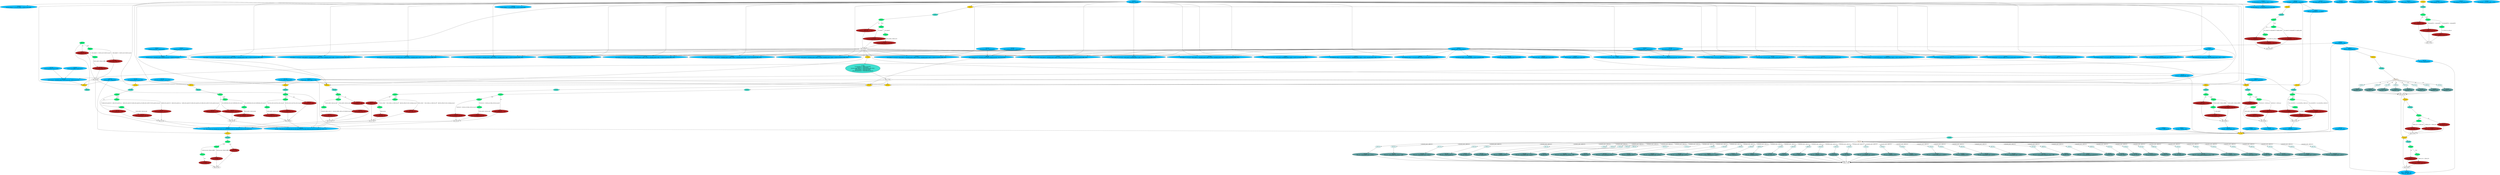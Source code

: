 strict digraph "compose( ,  )" {
	node [label="\N"];
	"1867:IF"	 [ast="<pyverilog.vparser.ast.IfStatement object at 0x7fd773795150>",
		fillcolor=springgreen,
		label="1867:IF",
		statements="[]",
		style=filled,
		typ=IfStatement];
	"1868:NS"	 [ast="<pyverilog.vparser.ast.NonblockingSubstitution object at 0x7fd773795190>",
		fillcolor=firebrick,
		label="1868:NS
receive_irq <= 1'b0;",
		statements="[<pyverilog.vparser.ast.NonblockingSubstitution object at 0x7fd773795190>]",
		style=filled,
		typ=NonblockingSubstitution];
	"1867:IF" -> "1868:NS"	 [cond="['rst']",
		label=rst,
		lineno=1867];
	"1869:IF"	 [ast="<pyverilog.vparser.ast.IfStatement object at 0x7fd773795650>",
		fillcolor=springgreen,
		label="1869:IF",
		statements="[]",
		style=filled,
		typ=IfStatement];
	"1867:IF" -> "1869:IF"	 [cond="['rst']",
		label="!(rst)",
		lineno=1867];
	"Leaf_1369:AL"	 [def_var="['overrun_status']",
		label="Leaf_1369:AL"];
	"1342:AS"	 [ast="<pyverilog.vparser.ast.Assign object at 0x7fd75224d510>",
		def_var="['status']",
		fillcolor=deepskyblue,
		label="1342:AS
status[1] = overrun_status;",
		statements="[]",
		style=filled,
		typ=Assign,
		use_var="['overrun_status']"];
	"Leaf_1369:AL" -> "1342:AS";
	"1532:IF"	 [ast="<pyverilog.vparser.ast.IfStatement object at 0x7fd751d84d50>",
		fillcolor=springgreen,
		label="1532:IF",
		statements="[]",
		style=filled,
		typ=IfStatement];
	"1534:IF"	 [ast="<pyverilog.vparser.ast.IfStatement object at 0x7fd751d84f50>",
		fillcolor=springgreen,
		label="1534:IF",
		statements="[]",
		style=filled,
		typ=IfStatement];
	"1532:IF" -> "1534:IF"	 [cond="['rst']",
		label="!(rst)",
		lineno=1532];
	"1533:NS"	 [ast="<pyverilog.vparser.ast.NonblockingSubstitution object at 0x7fd751d84d90>",
		fillcolor=firebrick,
		label="1533:NS
clkout_tmp <= 1'b0;",
		statements="[<pyverilog.vparser.ast.NonblockingSubstitution object at 0x7fd751d84d90>]",
		style=filled,
		typ=NonblockingSubstitution];
	"1532:IF" -> "1533:NS"	 [cond="['rst']",
		label=rst,
		lineno=1532];
	"1816:BS"	 [ast="<pyverilog.vparser.ast.BlockingSubstitution object at 0x7fd7737fc110>",
		fillcolor=cadetblue,
		label="1816:BS
data_out = (reset_mode)? bus_timing_1 : 8'hff;",
		statements="[<pyverilog.vparser.ast.BlockingSubstitution object at 0x7fd7737fc110>]",
		style=filled,
		typ=BlockingSubstitution];
	"Leaf_1772:AL"	 [def_var="['data_out']",
		label="Leaf_1772:AL"];
	"1816:BS" -> "Leaf_1772:AL"	 [cond="[]",
		lineno=None];
	"1803:CA"	 [ast="<pyverilog.vparser.ast.Case object at 0x7fd7737ed610>",
		fillcolor=lightcyan,
		label="1803:CA",
		statements="[]",
		style=filled,
		typ=Case];
	"1803:BS"	 [ast="<pyverilog.vparser.ast.BlockingSubstitution object at 0x7fd7737ed810>",
		fillcolor=cadetblue,
		label="1803:BS
data_out = 8'h0;",
		statements="[<pyverilog.vparser.ast.BlockingSubstitution object at 0x7fd7737ed810>]",
		style=filled,
		typ=BlockingSubstitution];
	"1803:CA" -> "1803:BS"	 [cond="[]",
		lineno=None];
	"1813:BS"	 [ast="<pyverilog.vparser.ast.BlockingSubstitution object at 0x7fd7737f7650>",
		fillcolor=cadetblue,
		label="1813:BS
data_out = (reset_mode)? acceptance_code_0 : 8'hff;",
		statements="[<pyverilog.vparser.ast.BlockingSubstitution object at 0x7fd7737f7650>]",
		style=filled,
		typ=BlockingSubstitution];
	"1813:BS" -> "Leaf_1772:AL"	 [cond="[]",
		lineno=None];
	"1372:NS"	 [ast="<pyverilog.vparser.ast.NonblockingSubstitution object at 0x7fd752267f90>",
		fillcolor=firebrick,
		label="1372:NS
overrun_status <= 1'b0;",
		statements="[<pyverilog.vparser.ast.NonblockingSubstitution object at 0x7fd752267f90>]",
		style=filled,
		typ=NonblockingSubstitution];
	"1372:NS" -> "Leaf_1369:AL"	 [cond="[]",
		lineno=None];
	"1414:AS"	 [ast="<pyverilog.vparser.ast.Assign object at 0x7fd751d78550>",
		def_var="['data_overrun_irq_en_ext']",
		fillcolor=deepskyblue,
		label="1414:AS
data_overrun_irq_en_ext = irq_en_ext[3];",
		statements="[]",
		style=filled,
		typ=Assign,
		use_var="['irq_en_ext']"];
	"1834:AS"	 [ast="<pyverilog.vparser.ast.Assign object at 0x7fd773805910>",
		def_var="['data_overrun_irq_en']",
		fillcolor=deepskyblue,
		label="1834:AS
data_overrun_irq_en = (extended_mode)? data_overrun_irq_en_ext : overrun_irq_en_basic;",
		statements="[]",
		style=filled,
		typ=Assign,
		use_var="['extended_mode', 'data_overrun_irq_en_ext', 'overrun_irq_en_basic']"];
	"1414:AS" -> "1834:AS";
	"1792:CA"	 [ast="<pyverilog.vparser.ast.Case object at 0x7fd7737e3810>",
		fillcolor=lightcyan,
		label="1792:CA",
		statements="[]",
		style=filled,
		typ=Case];
	"1792:BS"	 [ast="<pyverilog.vparser.ast.BlockingSubstitution object at 0x7fd7737e3a10>",
		fillcolor=cadetblue,
		label="1792:BS
data_out = rx_err_cnt;",
		statements="[<pyverilog.vparser.ast.BlockingSubstitution object at 0x7fd7737e3a10>]",
		style=filled,
		typ=BlockingSubstitution];
	"1792:CA" -> "1792:BS"	 [cond="[]",
		lineno=None];
	"1349:IF"	 [ast="<pyverilog.vparser.ast.IfStatement object at 0x7fd75224dad0>",
		fillcolor=springgreen,
		label="1349:IF",
		statements="[]",
		style=filled,
		typ=IfStatement];
	"1350:NS"	 [ast="<pyverilog.vparser.ast.NonblockingSubstitution object at 0x7fd75224db10>",
		fillcolor=firebrick,
		label="1350:NS
transmission_complete <= 1'b1;",
		statements="[<pyverilog.vparser.ast.NonblockingSubstitution object at 0x7fd75224db10>]",
		style=filled,
		typ=NonblockingSubstitution];
	"1349:IF" -> "1350:NS"	 [cond="['rst']",
		label=rst,
		lineno=1349];
	"1351:IF"	 [ast="<pyverilog.vparser.ast.IfStatement object at 0x7fd752267050>",
		fillcolor=springgreen,
		label="1351:IF",
		statements="[]",
		style=filled,
		typ=IfStatement];
	"1349:IF" -> "1351:IF"	 [cond="['rst']",
		label="!(rst)",
		lineno=1349];
	"1814:CA"	 [ast="<pyverilog.vparser.ast.Case object at 0x7fd7737f7750>",
		fillcolor=lightcyan,
		label="1814:CA",
		statements="[]",
		style=filled,
		typ=Case];
	"1814:BS"	 [ast="<pyverilog.vparser.ast.BlockingSubstitution object at 0x7fd7737f79d0>",
		fillcolor=cadetblue,
		label="1814:BS
data_out = (reset_mode)? acceptance_mask_0 : 8'hff;",
		statements="[<pyverilog.vparser.ast.BlockingSubstitution object at 0x7fd7737f79d0>]",
		style=filled,
		typ=BlockingSubstitution];
	"1814:CA" -> "1814:BS"	 [cond="[]",
		lineno=None];
	"1772:AL"	 [ast="<pyverilog.vparser.ast.Always object at 0x7fd7737d8810>",
		clk_sens=False,
		fillcolor=gold,
		label="1772:AL",
		sens="['addr', 'extended_mode', 'mode', 'bus_timing_0', 'bus_timing_1', 'clock_divider', 'acceptance_code_0', 'acceptance_code_1', 'acceptance_\
code_2', 'acceptance_code_3', 'acceptance_mask_0', 'acceptance_mask_1', 'acceptance_mask_2', 'acceptance_mask_3', 'reset_mode', '\
tx_data_0', 'tx_data_1', 'tx_data_2', 'tx_data_3', 'tx_data_4', 'tx_data_5', 'tx_data_6', 'tx_data_7', 'tx_data_8', 'tx_data_9', '\
status', 'error_warning_limit', 'rx_err_cnt', 'tx_err_cnt', 'irq_en_ext', 'irq_reg', 'mode_ext', 'arbitration_lost_capture', 'rx_\
message_counter', 'mode_basic', 'error_capture_code']",
		statements="[]",
		style=filled,
		typ=Always,
		use_var="['irq_en_ext', 'mode_ext', 'rx_err_cnt', 'error_capture_code', 'arbitration_lost_capture', 'addr', 'reset_mode', 'mode_basic', '\
tx_data_9', 'tx_data_8', 'rx_message_counter', 'tx_data_3', 'tx_data_2', 'acceptance_code_1', 'acceptance_code_0', 'tx_data_7', '\
tx_data_6', 'tx_data_5', 'tx_data_4', 'status', 'tx_data_1', 'irq_reg', 'acceptance_mask_0', 'acceptance_code_3', 'acceptance_mask_\
2', 'acceptance_mask_3', 'error_warning_limit', 'acceptance_code_2', 'clock_divider', 'tx_err_cnt', 'tx_data_0', 'extended_mode', '\
acceptance_mask_1', 'bus_timing_0', 'bus_timing_1', 'mode']"];
	"1342:AS" -> "1772:AL";
	"1795:CA"	 [ast="<pyverilog.vparser.ast.Case object at 0x7fd7737e8090>",
		fillcolor=lightcyan,
		label="1795:CA",
		statements="[]",
		style=filled,
		typ=Case];
	"1795:BS"	 [ast="<pyverilog.vparser.ast.BlockingSubstitution object at 0x7fd7737e8250>",
		fillcolor=cadetblue,
		label="1795:BS
data_out = acceptance_code_1;",
		statements="[<pyverilog.vparser.ast.BlockingSubstitution object at 0x7fd7737e8250>]",
		style=filled,
		typ=BlockingSubstitution];
	"1795:CA" -> "1795:BS"	 [cond="[]",
		lineno=None];
	"1845:IF"	 [ast="<pyverilog.vparser.ast.IfStatement object at 0x7fd77380bd50>",
		fillcolor=springgreen,
		label="1845:IF",
		statements="[]",
		style=filled,
		typ=IfStatement];
	"1847:IF"	 [ast="<pyverilog.vparser.ast.IfStatement object at 0x7fd77380bfd0>",
		fillcolor=springgreen,
		label="1847:IF",
		statements="[]",
		style=filled,
		typ=IfStatement];
	"1845:IF" -> "1847:IF"	 [cond="['overrun', 'overrun_q', 'data_overrun_irq_en']",
		label="!((overrun & ~overrun_q & data_overrun_irq_en))",
		lineno=1845];
	"1846:NS"	 [ast="<pyverilog.vparser.ast.NonblockingSubstitution object at 0x7fd77380bd10>",
		fillcolor=firebrick,
		label="1846:NS
data_overrun_irq <= #Tp 1'b1;",
		statements="[<pyverilog.vparser.ast.NonblockingSubstitution object at 0x7fd77380bd10>]",
		style=filled,
		typ=NonblockingSubstitution];
	"1845:IF" -> "1846:NS"	 [cond="['overrun', 'overrun_q', 'data_overrun_irq_en']",
		label="(overrun & ~overrun_q & data_overrun_irq_en)",
		lineno=1845];
	"1822:BS"	 [ast="<pyverilog.vparser.ast.BlockingSubstitution object at 0x7fd7738014d0>",
		fillcolor=cadetblue,
		label="1822:BS
data_out = (reset_mode)? 8'hff : tx_data_5;",
		statements="[<pyverilog.vparser.ast.BlockingSubstitution object at 0x7fd7738014d0>]",
		style=filled,
		typ=BlockingSubstitution];
	"1822:BS" -> "Leaf_1772:AL"	 [cond="[]",
		lineno=None];
	"1933:IF"	 [ast="<pyverilog.vparser.ast.IfStatement object at 0x7fd7737a9a10>",
		fillcolor=springgreen,
		label="1933:IF",
		statements="[]",
		style=filled,
		typ=IfStatement];
	"1935:IF"	 [ast="<pyverilog.vparser.ast.IfStatement object at 0x7fd7737a9e50>",
		fillcolor=springgreen,
		label="1935:IF",
		statements="[]",
		style=filled,
		typ=IfStatement];
	"1933:IF" -> "1935:IF"	 [cond="['rst']",
		label="!(rst)",
		lineno=1933];
	"1934:NS"	 [ast="<pyverilog.vparser.ast.NonblockingSubstitution object at 0x7fd7737a9a50>",
		fillcolor=firebrick,
		label="1934:NS
irq_n <= 1'b1;",
		statements="[<pyverilog.vparser.ast.NonblockingSubstitution object at 0x7fd7737a9a50>]",
		style=filled,
		typ=NonblockingSubstitution];
	"1933:IF" -> "1934:NS"	 [cond="['rst']",
		label=rst,
		lineno=1933];
	"1149:AS"	 [ast="<pyverilog.vparser.ast.Assign object at 0x7fd752209ad0>",
		def_var="['we_tx_data_2']",
		fillcolor=deepskyblue,
		label="1149:AS
we_tx_data_2 = cs & we & ~reset_mode & (~extended_mode & (addr == 8'd12) | extended_mode & (addr == 8'd18)) & transmit_buffer_\
status;",
		statements="[]",
		style=filled,
		typ=Assign,
		use_var="['cs', 'we', 'reset_mode', 'extended_mode', 'addr', 'extended_mode', 'addr', 'transmit_buffer_status']"];
	"1146:AS"	 [ast="<pyverilog.vparser.ast.Assign object at 0x7fd75220a310>",
		def_var="['we_acceptance_mask_0']",
		fillcolor=deepskyblue,
		label="1146:AS
we_acceptance_mask_0 = cs & we & reset_mode & (~extended_mode & (addr == 8'd5) | extended_mode & (addr == 8'd20));",
		statements="[]",
		style=filled,
		typ=Assign,
		use_var="['cs', 'we', 'reset_mode', 'extended_mode', 'addr', 'extended_mode', 'addr']"];
	"1827:BS"	 [ast="<pyverilog.vparser.ast.BlockingSubstitution object at 0x7fd773805550>",
		fillcolor=cadetblue,
		label="1827:BS
data_out = clock_divider;",
		statements="[<pyverilog.vparser.ast.BlockingSubstitution object at 0x7fd773805550>]",
		style=filled,
		typ=BlockingSubstitution];
	"1827:BS" -> "Leaf_1772:AL"	 [cond="[]",
		lineno=None];
	"1908:NS"	 [ast="<pyverilog.vparser.ast.NonblockingSubstitution object at 0x7fd77379fe50>",
		fillcolor=firebrick,
		label="1908:NS
arbitration_lost_irq <= #Tp 1'b0;",
		statements="[<pyverilog.vparser.ast.NonblockingSubstitution object at 0x7fd77379fe50>]",
		style=filled,
		typ=NonblockingSubstitution];
	"Leaf_1901:AL"	 [def_var="['arbitration_lost_irq']",
		label="Leaf_1901:AL"];
	"1908:NS" -> "Leaf_1901:AL"	 [cond="[]",
		lineno=None];
	"1895:IF"	 [ast="<pyverilog.vparser.ast.IfStatement object at 0x7fd77379f150>",
		fillcolor=springgreen,
		label="1895:IF",
		statements="[]",
		style=filled,
		typ=IfStatement];
	"1896:NS"	 [ast="<pyverilog.vparser.ast.NonblockingSubstitution object at 0x7fd77379f290>",
		fillcolor=firebrick,
		label="1896:NS
bus_error_irq <= #Tp 1'b0;",
		statements="[<pyverilog.vparser.ast.NonblockingSubstitution object at 0x7fd77379f290>]",
		style=filled,
		typ=NonblockingSubstitution];
	"1895:IF" -> "1896:NS"	 [cond="['reset_mode', 'read_irq_reg']",
		label="(reset_mode || read_irq_reg)",
		lineno=1895];
	"1794:BS"	 [ast="<pyverilog.vparser.ast.BlockingSubstitution object at 0x7fd7737e3f50>",
		fillcolor=cadetblue,
		label="1794:BS
data_out = acceptance_code_0;",
		statements="[<pyverilog.vparser.ast.BlockingSubstitution object at 0x7fd7737e3f50>]",
		style=filled,
		typ=BlockingSubstitution];
	"1794:BS" -> "Leaf_1772:AL"	 [cond="[]",
		lineno=None];
	"1519:BL"	 [ast="<pyverilog.vparser.ast.Block object at 0x7fd751d84410>",
		fillcolor=turquoise,
		label="1519:BL",
		statements="[]",
		style=filled,
		typ=Block];
	"1520:IF"	 [ast="<pyverilog.vparser.ast.IfStatement object at 0x7fd751d84510>",
		fillcolor=springgreen,
		label="1520:IF",
		statements="[]",
		style=filled,
		typ=IfStatement];
	"1519:BL" -> "1520:IF"	 [cond="[]",
		lineno=None];
	"1298:IF"	 [ast="<pyverilog.vparser.ast.IfStatement object at 0x7fd75227a390>",
		fillcolor=springgreen,
		label="1298:IF",
		statements="[]",
		style=filled,
		typ=IfStatement];
	"1299:NS"	 [ast="<pyverilog.vparser.ast.NonblockingSubstitution object at 0x7fd75227a4d0>",
		fillcolor=firebrick,
		label="1299:NS
single_shot_transmission <= #Tp 1'b0;",
		statements="[<pyverilog.vparser.ast.NonblockingSubstitution object at 0x7fd75227a4d0>]",
		style=filled,
		typ=NonblockingSubstitution];
	"1298:IF" -> "1299:NS"	 [cond="['tx_state', 'tx_state_q']",
		label="(~tx_state & tx_state_q)",
		lineno=1298];
	"1789:BS"	 [ast="<pyverilog.vparser.ast.BlockingSubstitution object at 0x7fd7737e32d0>",
		fillcolor=cadetblue,
		label="1789:BS
data_out = { 3'h0, arbitration_lost_capture[4:0] };",
		statements="[<pyverilog.vparser.ast.BlockingSubstitution object at 0x7fd7737e32d0>]",
		style=filled,
		typ=BlockingSubstitution];
	"1789:BS" -> "Leaf_1772:AL"	 [cond="[]",
		lineno=None];
	"1937:IF"	 [ast="<pyverilog.vparser.ast.IfStatement object at 0x7fd7737a9f90>",
		fillcolor=springgreen,
		label="1937:IF",
		statements="[]",
		style=filled,
		typ=IfStatement];
	"1935:IF" -> "1937:IF"	 [cond="['read_irq_reg', 'release_buffer']",
		label="!((read_irq_reg || release_buffer))",
		lineno=1935];
	"1936:NS"	 [ast="<pyverilog.vparser.ast.NonblockingSubstitution object at 0x7fd7737a9e10>",
		fillcolor=firebrick,
		label="1936:NS
irq_n <= #Tp 1'b1;",
		statements="[<pyverilog.vparser.ast.NonblockingSubstitution object at 0x7fd7737a9e10>]",
		style=filled,
		typ=NonblockingSubstitution];
	"1935:IF" -> "1936:NS"	 [cond="['read_irq_reg', 'release_buffer']",
		label="(read_irq_reg || release_buffer)",
		lineno=1935];
	"1928:AS"	 [ast="<pyverilog.vparser.ast.Assign object at 0x7fd7737a9350>",
		def_var="['irq']",
		fillcolor=deepskyblue,
		label="1928:AS
irq = data_overrun_irq | transmit_irq | receive_irq | error_irq | bus_error_irq | arbitration_lost_irq | error_passive_irq;",
		statements="[]",
		style=filled,
		typ=Assign,
		use_var="['data_overrun_irq', 'transmit_irq', 'receive_irq', 'error_irq', 'bus_error_irq', 'arbitration_lost_irq', 'error_passive_irq']"];
	"Leaf_1901:AL" -> "1928:AS";
	"1926:AS"	 [ast="<pyverilog.vparser.ast.Assign object at 0x7fd7737a9150>",
		def_var="['irq_reg']",
		fillcolor=deepskyblue,
		label="1926:AS
irq_reg = { bus_error_irq, arbitration_lost_irq, error_passive_irq, 1'b0, data_overrun_irq, error_irq, transmit_irq, receive_\
irq };",
		statements="[]",
		style=filled,
		typ=Assign,
		use_var="['bus_error_irq', 'arbitration_lost_irq', 'error_passive_irq', 'data_overrun_irq', 'error_irq', 'transmit_irq', 'receive_irq']"];
	"Leaf_1901:AL" -> "1926:AS";
	"1521:NS"	 [ast="<pyverilog.vparser.ast.NonblockingSubstitution object at 0x7fd751d84550>",
		fillcolor=firebrick,
		label="1521:NS
clkout_cnt <= 3'h0;",
		statements="[<pyverilog.vparser.ast.NonblockingSubstitution object at 0x7fd751d84550>]",
		style=filled,
		typ=NonblockingSubstitution];
	"Leaf_1518:AL"	 [def_var="['clkout_cnt']",
		label="Leaf_1518:AL"];
	"1521:NS" -> "Leaf_1518:AL"	 [cond="[]",
		lineno=None];
	"1286:AS"	 [ast="<pyverilog.vparser.ast.Assign object at 0x7fd752275090>",
		def_var="['clear_data_overrun']",
		fillcolor=deepskyblue,
		label="1286:AS
clear_data_overrun = command[3];",
		statements="[]",
		style=filled,
		typ=Assign,
		use_var="['command']"];
	"1369:AL"	 [ast="<pyverilog.vparser.ast.Always object at 0x7fd752267dd0>",
		clk_sens=True,
		fillcolor=gold,
		label="1369:AL",
		sens="['clk', 'rst']",
		statements="[]",
		style=filled,
		typ=Always,
		use_var="['rst', 'clear_data_overrun', 'reset_mode', 'overrun_q', 'overrun']"];
	"1286:AS" -> "1369:AL";
	"Leaf_1889:AL"	 [def_var="['bus_error_irq']",
		label="Leaf_1889:AL"];
	"Leaf_1889:AL" -> "1928:AS";
	"Leaf_1889:AL" -> "1926:AS";
	"1790:CA"	 [ast="<pyverilog.vparser.ast.Case object at 0x7fd7737e3250>",
		fillcolor=lightcyan,
		label="1790:CA",
		statements="[]",
		style=filled,
		typ=Case];
	"1790:BS"	 [ast="<pyverilog.vparser.ast.BlockingSubstitution object at 0x7fd7737e34d0>",
		fillcolor=cadetblue,
		label="1790:BS
data_out = error_capture_code;",
		statements="[<pyverilog.vparser.ast.BlockingSubstitution object at 0x7fd7737e34d0>]",
		style=filled,
		typ=BlockingSubstitution];
	"1790:CA" -> "1790:BS"	 [cond="[]",
		lineno=None];
	"1805:CA"	 [ast="<pyverilog.vparser.ast.Case object at 0x7fd7737edb10>",
		fillcolor=lightcyan,
		label="1805:CA",
		statements="[]",
		style=filled,
		typ=Case];
	"1805:BS"	 [ast="<pyverilog.vparser.ast.BlockingSubstitution object at 0x7fd7737edd10>",
		fillcolor=cadetblue,
		label="1805:BS
data_out = 8'h0;",
		statements="[<pyverilog.vparser.ast.BlockingSubstitution object at 0x7fd7737edd10>]",
		style=filled,
		typ=BlockingSubstitution];
	"1805:CA" -> "1805:BS"	 [cond="[]",
		lineno=None];
	"1511:CA"	 [ast="<pyverilog.vparser.ast.Case object at 0x7fd751d70e10>",
		fillcolor=lightcyan,
		label="1511:CA",
		statements="[]",
		style=filled,
		typ=Case];
	"1511:BS"	 [ast="<pyverilog.vparser.ast.BlockingSubstitution object at 0x7fd751d70f10>",
		fillcolor=cadetblue,
		label="1511:BS
clkout_div = 3'd6;",
		statements="[<pyverilog.vparser.ast.BlockingSubstitution object at 0x7fd751d70f10>]",
		style=filled,
		typ=BlockingSubstitution];
	"1511:CA" -> "1511:BS"	 [cond="[]",
		lineno=None];
	"1791:CA"	 [ast="<pyverilog.vparser.ast.Case object at 0x7fd7737e3550>",
		fillcolor=lightcyan,
		label="1791:CA",
		statements="[]",
		style=filled,
		typ=Case];
	"1791:BS"	 [ast="<pyverilog.vparser.ast.BlockingSubstitution object at 0x7fd7737e3790>",
		fillcolor=cadetblue,
		label="1791:BS
data_out = error_warning_limit;",
		statements="[<pyverilog.vparser.ast.BlockingSubstitution object at 0x7fd7737e3790>]",
		style=filled,
		typ=BlockingSubstitution];
	"1791:CA" -> "1791:BS"	 [cond="[]",
		lineno=None];
	"1938:NS"	 [ast="<pyverilog.vparser.ast.NonblockingSubstitution object at 0x7fd7737ae150>",
		fillcolor=firebrick,
		label="1938:NS
irq_n <= #Tp 1'b0;",
		statements="[<pyverilog.vparser.ast.NonblockingSubstitution object at 0x7fd7737ae150>]",
		style=filled,
		typ=NonblockingSubstitution];
	"Leaf_1931:AL"	 [def_var="['irq_n']",
		label="Leaf_1931:AL"];
	"1938:NS" -> "Leaf_1931:AL"	 [cond="[]",
		lineno=None];
	"1231:AS"	 [ast="<pyverilog.vparser.ast.Assign object at 0x7fd75226ed90>",
		def_var="['error_irq_en_basic']",
		fillcolor=deepskyblue,
		label="1231:AS
error_irq_en_basic = mode_basic[3];",
		statements="[]",
		style=filled,
		typ=Assign,
		use_var="['mode_basic']"];
	"1835:AS"	 [ast="<pyverilog.vparser.ast.Assign object at 0x7fd773805c10>",
		def_var="['error_warning_irq_en']",
		fillcolor=deepskyblue,
		label="1835:AS
error_warning_irq_en = (extended_mode)? error_warning_irq_en_ext : error_irq_en_basic;",
		statements="[]",
		style=filled,
		typ=Assign,
		use_var="['extended_mode', 'error_warning_irq_en_ext', 'error_irq_en_basic']"];
	"1231:AS" -> "1835:AS";
	"Leaf_1841:AL"	 [def_var="['data_overrun_irq']",
		label="Leaf_1841:AL"];
	"Leaf_1841:AL" -> "1928:AS";
	"Leaf_1841:AL" -> "1926:AS";
	"Leaf_1502:AL"	 [def_var="['clkout_div']",
		label="Leaf_1502:AL"];
	"1511:BS" -> "Leaf_1502:AL"	 [cond="[]",
		lineno=None];
	"1826:CA"	 [ast="<pyverilog.vparser.ast.Case object at 0x7fd773805050>",
		fillcolor=lightcyan,
		label="1826:CA",
		statements="[]",
		style=filled,
		typ=Case];
	"1826:BS"	 [ast="<pyverilog.vparser.ast.BlockingSubstitution object at 0x7fd773805210>",
		fillcolor=cadetblue,
		label="1826:BS
data_out = (reset_mode)? 8'hff : tx_data_9;",
		statements="[<pyverilog.vparser.ast.BlockingSubstitution object at 0x7fd773805210>]",
		style=filled,
		typ=BlockingSubstitution];
	"1826:CA" -> "1826:BS"	 [cond="[]",
		lineno=None];
	"1915:BL"	 [ast="<pyverilog.vparser.ast.Block object at 0x7fd7737a40d0>",
		fillcolor=turquoise,
		label="1915:BL",
		statements="[]",
		style=filled,
		typ=Block];
	"1916:IF"	 [ast="<pyverilog.vparser.ast.IfStatement object at 0x7fd7737a4210>",
		fillcolor=springgreen,
		label="1916:IF",
		statements="[]",
		style=filled,
		typ=IfStatement];
	"1915:BL" -> "1916:IF"	 [cond="[]",
		lineno=None];
	"1431:AS"	 [ast="<pyverilog.vparser.ast.Assign object at 0x7fd751d5e690>",
		def_var="['sync_jump_width']",
		fillcolor=deepskyblue,
		label="1431:AS
sync_jump_width = bus_timing_0[7:6];",
		statements="[]",
		style=filled,
		typ=Assign,
		use_var="['bus_timing_0']"];
	"1877:AL"	 [ast="<pyverilog.vparser.ast.Always object at 0x7fd773795b90>",
		clk_sens=True,
		fillcolor=gold,
		label="1877:AL",
		sens="['clk', 'rst']",
		statements="[]",
		style=filled,
		typ=Always,
		use_var="['read_irq_reg', 'error_warning_irq_en', 'error_status', 'rst', 'error_status_q', 'node_bus_off_q', 'node_bus_off']"];
	"1878:BL"	 [ast="<pyverilog.vparser.ast.Block object at 0x7fd773795bd0>",
		fillcolor=turquoise,
		label="1878:BL",
		statements="[]",
		style=filled,
		typ=Block];
	"1877:AL" -> "1878:BL"	 [cond="[]",
		lineno=None];
	"1821:CA"	 [ast="<pyverilog.vparser.ast.Case object at 0x7fd7737fcf10>",
		fillcolor=lightcyan,
		label="1821:CA",
		statements="[]",
		style=filled,
		typ=Case];
	"1821:BS"	 [ast="<pyverilog.vparser.ast.BlockingSubstitution object at 0x7fd773801190>",
		fillcolor=cadetblue,
		label="1821:BS
data_out = (reset_mode)? 8'hff : tx_data_4;",
		statements="[<pyverilog.vparser.ast.BlockingSubstitution object at 0x7fd773801190>]",
		style=filled,
		typ=BlockingSubstitution];
	"1821:CA" -> "1821:BS"	 [cond="[]",
		lineno=None];
	"1323:AS"	 [ast="<pyverilog.vparser.ast.Assign object at 0x7fd75227a150>",
		def_var="['overload_request']",
		fillcolor=deepskyblue,
		label="1323:AS
overload_request = 0;",
		statements="[]",
		style=filled,
		typ=Assign,
		use_var="[]"];
	"1132:AS"	 [ast="<pyverilog.vparser.ast.Assign object at 0x7fd7521e2790>",
		def_var="['we_mode']",
		fillcolor=deepskyblue,
		label="1132:AS
we_mode = cs & we & (addr == 8'd0);",
		statements="[]",
		style=filled,
		typ=Assign,
		use_var="['cs', 'we', 'addr']"];
	"1824:CA"	 [ast="<pyverilog.vparser.ast.Case object at 0x7fd773801910>",
		fillcolor=lightcyan,
		label="1824:CA",
		statements="[]",
		style=filled,
		typ=Case];
	"1824:BS"	 [ast="<pyverilog.vparser.ast.BlockingSubstitution object at 0x7fd773801b50>",
		fillcolor=cadetblue,
		label="1824:BS
data_out = (reset_mode)? 8'hff : tx_data_7;",
		statements="[<pyverilog.vparser.ast.BlockingSubstitution object at 0x7fd773801b50>]",
		style=filled,
		typ=BlockingSubstitution];
	"1824:CA" -> "1824:BS"	 [cond="[]",
		lineno=None];
	"1907:IF"	 [ast="<pyverilog.vparser.ast.IfStatement object at 0x7fd77379fd10>",
		fillcolor=springgreen,
		label="1907:IF",
		statements="[]",
		style=filled,
		typ=IfStatement];
	"1907:IF" -> "1908:NS"	 [cond="['reset_mode', 'read_irq_reg']",
		label="(reset_mode || read_irq_reg)",
		lineno=1907];
	"1848:NS"	 [ast="<pyverilog.vparser.ast.NonblockingSubstitution object at 0x7fd773790150>",
		fillcolor=firebrick,
		label="1848:NS
data_overrun_irq <= #Tp 1'b0;",
		statements="[<pyverilog.vparser.ast.NonblockingSubstitution object at 0x7fd773790150>]",
		style=filled,
		typ=NonblockingSubstitution];
	"1847:IF" -> "1848:NS"	 [cond="['reset_mode', 'read_irq_reg']",
		label="(reset_mode || read_irq_reg)",
		lineno=1847];
	"1815:CA"	 [ast="<pyverilog.vparser.ast.Case object at 0x7fd7737f7ad0>",
		fillcolor=lightcyan,
		label="1815:CA",
		statements="[]",
		style=filled,
		typ=Case];
	"1815:BS"	 [ast="<pyverilog.vparser.ast.BlockingSubstitution object at 0x7fd7737f7d50>",
		fillcolor=cadetblue,
		label="1815:BS
data_out = (reset_mode)? bus_timing_0 : 8'hff;",
		statements="[<pyverilog.vparser.ast.BlockingSubstitution object at 0x7fd7737f7d50>]",
		style=filled,
		typ=BlockingSubstitution];
	"1815:CA" -> "1815:BS"	 [cond="[]",
		lineno=None];
	"1881:IF"	 [ast="<pyverilog.vparser.ast.IfStatement object at 0x7fd77379b390>",
		fillcolor=springgreen,
		label="1881:IF",
		statements="[]",
		style=filled,
		typ=IfStatement];
	"1883:IF"	 [ast="<pyverilog.vparser.ast.IfStatement object at 0x7fd77379b510>",
		fillcolor=springgreen,
		label="1883:IF",
		statements="[]",
		style=filled,
		typ=IfStatement];
	"1881:IF" -> "1883:IF"	 [cond="['error_status', 'error_status_q', 'node_bus_off', 'node_bus_off_q', 'error_warning_irq_en']",
		label="!(((error_status ^ error_status_q | node_bus_off ^ node_bus_off_q) & error_warning_irq_en))",
		lineno=1881];
	"1882:NS"	 [ast="<pyverilog.vparser.ast.NonblockingSubstitution object at 0x7fd77379b350>",
		fillcolor=firebrick,
		label="1882:NS
error_irq <= #Tp 1'b1;",
		statements="[<pyverilog.vparser.ast.NonblockingSubstitution object at 0x7fd77379b350>]",
		style=filled,
		typ=NonblockingSubstitution];
	"1881:IF" -> "1882:NS"	 [cond="['error_status', 'error_status_q', 'node_bus_off', 'node_bus_off_q', 'error_warning_irq_en']",
		label="((error_status ^ error_status_q | node_bus_off ^ node_bus_off_q) & error_warning_irq_en)",
		lineno=1881];
	"1444:AS"	 [ast="<pyverilog.vparser.ast.Assign object at 0x7fd751d5ef50>",
		def_var="['time_segment1']",
		fillcolor=deepskyblue,
		label="1444:AS
time_segment1 = bus_timing_1[3:0];",
		statements="[]",
		style=filled,
		typ=Assign,
		use_var="['bus_timing_1']"];
	"1884:NS"	 [ast="<pyverilog.vparser.ast.NonblockingSubstitution object at 0x7fd77379b690>",
		fillcolor=firebrick,
		label="1884:NS
error_irq <= #Tp 1'b0;",
		statements="[<pyverilog.vparser.ast.NonblockingSubstitution object at 0x7fd77379b690>]",
		style=filled,
		typ=NonblockingSubstitution];
	"1883:IF" -> "1884:NS"	 [cond="['read_irq_reg']",
		label=read_irq_reg,
		lineno=1883];
	"1360:IF"	 [ast="<pyverilog.vparser.ast.IfStatement object at 0x7fd752267590>",
		fillcolor=springgreen,
		label="1360:IF",
		statements="[]",
		style=filled,
		typ=IfStatement];
	"1362:IF"	 [ast="<pyverilog.vparser.ast.IfStatement object at 0x7fd752267910>",
		fillcolor=springgreen,
		label="1362:IF",
		statements="[]",
		style=filled,
		typ=IfStatement];
	"1360:IF" -> "1362:IF"	 [cond="['rst']",
		label="!(rst)",
		lineno=1360];
	"1361:NS"	 [ast="<pyverilog.vparser.ast.NonblockingSubstitution object at 0x7fd7522675d0>",
		fillcolor=firebrick,
		label="1361:NS
transmit_buffer_status <= 1'b1;",
		statements="[<pyverilog.vparser.ast.NonblockingSubstitution object at 0x7fd7522675d0>]",
		style=filled,
		typ=NonblockingSubstitution];
	"1360:IF" -> "1361:NS"	 [cond="['rst']",
		label=rst,
		lineno=1360];
	"1430:AS"	 [ast="<pyverilog.vparser.ast.Assign object at 0x7fd751d5e410>",
		def_var="['baud_r_presc']",
		fillcolor=deepskyblue,
		label="1430:AS
baud_r_presc = bus_timing_0[5:0];",
		statements="[]",
		style=filled,
		typ=Assign,
		use_var="['bus_timing_0']"];
	"1224:AS"	 [ast="<pyverilog.vparser.ast.Assign object at 0x7fd752285f10>",
		def_var="['reset_mode']",
		fillcolor=deepskyblue,
		label="1224:AS
reset_mode = mode[0];",
		statements="[]",
		style=filled,
		typ=Assign,
		use_var="['mode']"];
	"1224:AS" -> "1149:AS";
	"1224:AS" -> "1146:AS";
	"1173:AS"	 [ast="<pyverilog.vparser.ast.Assign object at 0x7fd752279250>",
		def_var="['we_acceptance_mask_3']",
		fillcolor=deepskyblue,
		label="1173:AS
we_acceptance_mask_3 = cs & we & (addr == 8'd23) & reset_mode & extended_mode;",
		statements="[]",
		style=filled,
		typ=Assign,
		use_var="['cs', 'we', 'addr', 'reset_mode', 'extended_mode']"];
	"1224:AS" -> "1173:AS";
	"1151:AS"	 [ast="<pyverilog.vparser.ast.Assign object at 0x7fd7524f0a90>",
		def_var="['we_tx_data_4']",
		fillcolor=deepskyblue,
		label="1151:AS
we_tx_data_4 = cs & we & ~reset_mode & (~extended_mode & (addr == 8'd14) | extended_mode & (addr == 8'd20)) & transmit_buffer_\
status;",
		statements="[]",
		style=filled,
		typ=Assign,
		use_var="['cs', 'we', 'reset_mode', 'extended_mode', 'addr', 'extended_mode', 'addr', 'transmit_buffer_status']"];
	"1224:AS" -> "1151:AS";
	"1914:AL"	 [ast="<pyverilog.vparser.ast.Always object at 0x7fd7737a4090>",
		clk_sens=True,
		fillcolor=gold,
		label="1914:AL",
		sens="['clk', 'rst']",
		statements="[]",
		style=filled,
		typ=Always,
		use_var="['read_irq_reg', 'error_passive_irq_en', 'node_error_active', 'reset_mode', 'node_error_passive_q', 'node_error_passive', 'rst']"];
	"1224:AS" -> "1914:AL";
	"1145:AS"	 [ast="<pyverilog.vparser.ast.Assign object at 0x7fd752207c10>",
		def_var="['we_acceptance_code_0']",
		fillcolor=deepskyblue,
		label="1145:AS
we_acceptance_code_0 = cs & we & reset_mode & (~extended_mode & (addr == 8'd4) | extended_mode & (addr == 8'd16));",
		statements="[]",
		style=filled,
		typ=Assign,
		use_var="['cs', 'we', 'reset_mode', 'extended_mode', 'addr', 'extended_mode', 'addr']"];
	"1224:AS" -> "1145:AS";
	"1224:AS" -> "1369:AL";
	"1380:AL"	 [ast="<pyverilog.vparser.ast.Always object at 0x7fd751d67890>",
		clk_sens=True,
		fillcolor=gold,
		label="1380:AL",
		sens="['clk', 'rst']",
		statements="[]",
		style=filled,
		typ=Always,
		use_var="['rst', 'reset_mode', 'info_empty', 'release_buffer']"];
	"1224:AS" -> "1380:AL";
	"1168:AS"	 [ast="<pyverilog.vparser.ast.Assign object at 0x7fd752506a10>",
		def_var="['we_acceptance_code_1']",
		fillcolor=deepskyblue,
		label="1168:AS
we_acceptance_code_1 = cs & we & (addr == 8'd17) & reset_mode & extended_mode;",
		statements="[]",
		style=filled,
		typ=Assign,
		use_var="['cs', 'we', 'addr', 'reset_mode', 'extended_mode']"];
	"1224:AS" -> "1168:AS";
	"1147:AS"	 [ast="<pyverilog.vparser.ast.Assign object at 0x7fd75220ab10>",
		def_var="['we_tx_data_0']",
		fillcolor=deepskyblue,
		label="1147:AS
we_tx_data_0 = cs & we & ~reset_mode & (~extended_mode & (addr == 8'd10) | extended_mode & (addr == 8'd16)) & transmit_buffer_\
status;",
		statements="[]",
		style=filled,
		typ=Assign,
		use_var="['cs', 'we', 'reset_mode', 'extended_mode', 'addr', 'extended_mode', 'addr', 'transmit_buffer_status']"];
	"1224:AS" -> "1147:AS";
	"1166:AS"	 [ast="<pyverilog.vparser.ast.Assign object at 0x7fd752506050>",
		def_var="['we_rx_err_cnt']",
		fillcolor=deepskyblue,
		label="1166:AS
we_rx_err_cnt = cs & we & (addr == 8'd14) & reset_mode & extended_mode;",
		statements="[]",
		style=filled,
		typ=Assign,
		use_var="['cs', 'we', 'addr', 'reset_mode', 'extended_mode']"];
	"1224:AS" -> "1166:AS";
	"1865:AL"	 [ast="<pyverilog.vparser.ast.Always object at 0x7fd773790fd0>",
		clk_sens=True,
		fillcolor=gold,
		label="1865:AL",
		sens="['clk', 'rst']",
		statements="[]",
		style=filled,
		typ=Always,
		use_var="['reset_mode', 'receive_irq_en', 'release_buffer', 'receive_irq', 'rst', 'info_empty']"];
	"1224:AS" -> "1865:AL";
	"1853:AL"	 [ast="<pyverilog.vparser.ast.Always object at 0x7fd773790350>",
		clk_sens=True,
		fillcolor=gold,
		label="1853:AL",
		sens="['clk', 'rst']",
		statements="[]",
		style=filled,
		typ=Always,
		use_var="['read_irq_reg', 'transmit_buffer_status', 'transmit_buffer_status_q', 'reset_mode', 'rst', 'transmit_irq_en']"];
	"1224:AS" -> "1853:AL";
	"1159:AS"	 [ast="<pyverilog.vparser.ast.Assign object at 0x7fd7524f5390>",
		def_var="['we_tx_data_12']",
		fillcolor=deepskyblue,
		label="1159:AS
we_tx_data_12 = cs & we & ~reset_mode & (extended_mode & (addr == 8'd28)) & transmit_buffer_status;",
		statements="[]",
		style=filled,
		typ=Assign,
		use_var="['cs', 'we', 'reset_mode', 'extended_mode', 'addr', 'transmit_buffer_status']"];
	"1224:AS" -> "1159:AS";
	"1170:AS"	 [ast="<pyverilog.vparser.ast.Assign object at 0x7fd75226b3d0>",
		def_var="['we_acceptance_code_3']",
		fillcolor=deepskyblue,
		label="1170:AS
we_acceptance_code_3 = cs & we & (addr == 8'd19) & reset_mode & extended_mode;",
		statements="[]",
		style=filled,
		typ=Assign,
		use_var="['cs', 'we', 'addr', 'reset_mode', 'extended_mode']"];
	"1224:AS" -> "1170:AS";
	"1137:AS"	 [ast="<pyverilog.vparser.ast.Assign object at 0x7fd7521df990>",
		def_var="['we_clock_divider_hi']",
		fillcolor=deepskyblue,
		label="1137:AS
we_clock_divider_hi = we_clock_divider_low & reset_mode;",
		statements="[]",
		style=filled,
		typ=Assign,
		use_var="['we_clock_divider_low', 'reset_mode']"];
	"1224:AS" -> "1137:AS";
	"1152:AS"	 [ast="<pyverilog.vparser.ast.Assign object at 0x7fd7524fc290>",
		def_var="['we_tx_data_5']",
		fillcolor=deepskyblue,
		label="1152:AS
we_tx_data_5 = cs & we & ~reset_mode & (~extended_mode & (addr == 8'd15) | extended_mode & (addr == 8'd21)) & transmit_buffer_\
status;",
		statements="[]",
		style=filled,
		typ=Assign,
		use_var="['cs', 'we', 'reset_mode', 'extended_mode', 'addr', 'extended_mode', 'addr', 'transmit_buffer_status']"];
	"1224:AS" -> "1152:AS";
	"1148:AS"	 [ast="<pyverilog.vparser.ast.Assign object at 0x7fd752209310>",
		def_var="['we_tx_data_1']",
		fillcolor=deepskyblue,
		label="1148:AS
we_tx_data_1 = cs & we & ~reset_mode & (~extended_mode & (addr == 8'd11) | extended_mode & (addr == 8'd17)) & transmit_buffer_\
status;",
		statements="[]",
		style=filled,
		typ=Assign,
		use_var="['cs', 'we', 'reset_mode', 'extended_mode', 'addr', 'extended_mode', 'addr', 'transmit_buffer_status']"];
	"1224:AS" -> "1148:AS";
	"1901:AL"	 [ast="<pyverilog.vparser.ast.Always object at 0x7fd77379f490>",
		clk_sens=True,
		fillcolor=gold,
		label="1901:AL",
		sens="['clk', 'rst']",
		statements="[]",
		style=filled,
		typ=Always,
		use_var="['rst', 'read_irq_reg', 'set_arbitration_lost_irq', 'reset_mode', 'arbitration_lost_irq_en']"];
	"1224:AS" -> "1901:AL";
	"1172:AS"	 [ast="<pyverilog.vparser.ast.Assign object at 0x7fd75226bd50>",
		def_var="['we_acceptance_mask_2']",
		fillcolor=deepskyblue,
		label="1172:AS
we_acceptance_mask_2 = cs & we & (addr == 8'd22) & reset_mode & extended_mode;",
		statements="[]",
		style=filled,
		typ=Assign,
		use_var="['cs', 'we', 'addr', 'reset_mode', 'extended_mode']"];
	"1224:AS" -> "1172:AS";
	"1165:AS"	 [ast="<pyverilog.vparser.ast.Assign object at 0x7fd7524f5c90>",
		def_var="['we_error_warning_limit']",
		fillcolor=deepskyblue,
		label="1165:AS
we_error_warning_limit = cs & we & (addr == 8'd13) & reset_mode & extended_mode;",
		statements="[]",
		style=filled,
		typ=Assign,
		use_var="['cs', 'we', 'addr', 'reset_mode', 'extended_mode']"];
	"1224:AS" -> "1165:AS";
	"1169:AS"	 [ast="<pyverilog.vparser.ast.Assign object at 0x7fd752506ed0>",
		def_var="['we_acceptance_code_2']",
		fillcolor=deepskyblue,
		label="1169:AS
we_acceptance_code_2 = cs & we & (addr == 8'd18) & reset_mode & extended_mode;",
		statements="[]",
		style=filled,
		typ=Assign,
		use_var="['cs', 'we', 'addr', 'reset_mode', 'extended_mode']"];
	"1224:AS" -> "1169:AS";
	"1150:AS"	 [ast="<pyverilog.vparser.ast.Assign object at 0x7fd7524f02d0>",
		def_var="['we_tx_data_3']",
		fillcolor=deepskyblue,
		label="1150:AS
we_tx_data_3 = cs & we & ~reset_mode & (~extended_mode & (addr == 8'd13) | extended_mode & (addr == 8'd19)) & transmit_buffer_\
status;",
		statements="[]",
		style=filled,
		typ=Assign,
		use_var="['cs', 'we', 'reset_mode', 'extended_mode', 'addr', 'extended_mode', 'addr', 'transmit_buffer_status']"];
	"1224:AS" -> "1150:AS";
	"1155:AS"	 [ast="<pyverilog.vparser.ast.Assign object at 0x7fd7524f6a10>",
		def_var="['we_tx_data_8']",
		fillcolor=deepskyblue,
		label="1155:AS
we_tx_data_8 = cs & we & ~reset_mode & (~extended_mode & (addr == 8'd18) | extended_mode & (addr == 8'd24)) & transmit_buffer_\
status;",
		statements="[]",
		style=filled,
		typ=Assign,
		use_var="['cs', 'we', 'reset_mode', 'extended_mode', 'addr', 'extended_mode', 'addr', 'transmit_buffer_status']"];
	"1224:AS" -> "1155:AS";
	"1134:AS"	 [ast="<pyverilog.vparser.ast.Assign object at 0x7fd7521e2f10>",
		def_var="['we_bus_timing_0']",
		fillcolor=deepskyblue,
		label="1134:AS
we_bus_timing_0 = cs & we & (addr == 8'd6) & reset_mode;",
		statements="[]",
		style=filled,
		typ=Assign,
		use_var="['cs', 'we', 'addr', 'reset_mode']"];
	"1224:AS" -> "1134:AS";
	"1358:AL"	 [ast="<pyverilog.vparser.ast.Always object at 0x7fd7522673d0>",
		clk_sens=True,
		fillcolor=gold,
		label="1358:AL",
		sens="['clk', 'rst']",
		statements="[]",
		style=filled,
		typ=Always,
		use_var="['tx_request', 'rst', 'reset_mode', 'need_to_tx']"];
	"1224:AS" -> "1358:AL";
	"1171:AS"	 [ast="<pyverilog.vparser.ast.Assign object at 0x7fd75226b890>",
		def_var="['we_acceptance_mask_1']",
		fillcolor=deepskyblue,
		label="1171:AS
we_acceptance_mask_1 = cs & we & (addr == 8'd21) & reset_mode & extended_mode;",
		statements="[]",
		style=filled,
		typ=Assign,
		use_var="['cs', 'we', 'addr', 'reset_mode', 'extended_mode']"];
	"1224:AS" -> "1171:AS";
	"1158:AS"	 [ast="<pyverilog.vparser.ast.Assign object at 0x7fd7524fdd90>",
		def_var="['we_tx_data_11']",
		fillcolor=deepskyblue,
		label="1158:AS
we_tx_data_11 = cs & we & ~reset_mode & (extended_mode & (addr == 8'd27)) & transmit_buffer_status;",
		statements="[]",
		style=filled,
		typ=Assign,
		use_var="['cs', 'we', 'reset_mode', 'extended_mode', 'addr', 'transmit_buffer_status']"];
	"1224:AS" -> "1158:AS";
	"1167:AS"	 [ast="<pyverilog.vparser.ast.Assign object at 0x7fd752506490>",
		def_var="['we_tx_err_cnt']",
		fillcolor=deepskyblue,
		label="1167:AS
we_tx_err_cnt = cs & we & (addr == 8'd15) & reset_mode & extended_mode;",
		statements="[]",
		style=filled,
		typ=Assign,
		use_var="['cs', 'we', 'addr', 'reset_mode', 'extended_mode']"];
	"1224:AS" -> "1167:AS";
	"1156:AS"	 [ast="<pyverilog.vparser.ast.Assign object at 0x7fd7524fd210>",
		def_var="['we_tx_data_9']",
		fillcolor=deepskyblue,
		label="1156:AS
we_tx_data_9 = cs & we & ~reset_mode & (~extended_mode & (addr == 8'd19) | extended_mode & (addr == 8'd25)) & transmit_buffer_\
status;",
		statements="[]",
		style=filled,
		typ=Assign,
		use_var="['cs', 'we', 'reset_mode', 'extended_mode', 'addr', 'extended_mode', 'addr', 'transmit_buffer_status']"];
	"1224:AS" -> "1156:AS";
	"1153:AS"	 [ast="<pyverilog.vparser.ast.Assign object at 0x7fd7524fca50>",
		def_var="['we_tx_data_6']",
		fillcolor=deepskyblue,
		label="1153:AS
we_tx_data_6 = cs & we & ~reset_mode & (~extended_mode & (addr == 8'd16) | extended_mode & (addr == 8'd22)) & transmit_buffer_\
status;",
		statements="[]",
		style=filled,
		typ=Assign,
		use_var="['cs', 'we', 'reset_mode', 'extended_mode', 'addr', 'extended_mode', 'addr', 'transmit_buffer_status']"];
	"1224:AS" -> "1153:AS";
	"1157:AS"	 [ast="<pyverilog.vparser.ast.Assign object at 0x7fd7524fd7d0>",
		def_var="['we_tx_data_10']",
		fillcolor=deepskyblue,
		label="1157:AS
we_tx_data_10 = cs & we & ~reset_mode & (extended_mode & (addr == 8'd26)) & transmit_buffer_status;",
		statements="[]",
		style=filled,
		typ=Assign,
		use_var="['cs', 'we', 'reset_mode', 'extended_mode', 'addr', 'transmit_buffer_status']"];
	"1224:AS" -> "1157:AS";
	"1841:AL"	 [ast="<pyverilog.vparser.ast.Always object at 0x7fd77380b6d0>",
		clk_sens=True,
		fillcolor=gold,
		label="1841:AL",
		sens="['clk', 'rst']",
		statements="[]",
		style=filled,
		typ=Always,
		use_var="['read_irq_reg', 'overrun_q', 'data_overrun_irq_en', 'reset_mode', 'rst', 'overrun']"];
	"1224:AS" -> "1841:AL";
	"1135:AS"	 [ast="<pyverilog.vparser.ast.Assign object at 0x7fd7521df350>",
		def_var="['we_bus_timing_1']",
		fillcolor=deepskyblue,
		label="1135:AS
we_bus_timing_1 = cs & we & (addr == 8'd7) & reset_mode;",
		statements="[]",
		style=filled,
		typ=Assign,
		use_var="['cs', 'we', 'addr', 'reset_mode']"];
	"1224:AS" -> "1135:AS";
	"1154:AS"	 [ast="<pyverilog.vparser.ast.Assign object at 0x7fd7524f6250>",
		def_var="['we_tx_data_7']",
		fillcolor=deepskyblue,
		label="1154:AS
we_tx_data_7 = cs & we & ~reset_mode & (~extended_mode & (addr == 8'd17) | extended_mode & (addr == 8'd23)) & transmit_buffer_\
status;",
		statements="[]",
		style=filled,
		typ=Assign,
		use_var="['cs', 'we', 'reset_mode', 'extended_mode', 'addr', 'extended_mode', 'addr', 'transmit_buffer_status']"];
	"1224:AS" -> "1154:AS";
	"1224:AS" -> "1772:AL";
	"1889:AL"	 [ast="<pyverilog.vparser.ast.Always object at 0x7fd77379b890>",
		clk_sens=True,
		fillcolor=gold,
		label="1889:AL",
		sens="['clk', 'rst']",
		statements="[]",
		style=filled,
		typ=Always,
		use_var="['rst', 'read_irq_reg', 'reset_mode', 'set_bus_error_irq', 'bus_error_irq_en']"];
	"1224:AS" -> "1889:AL";
	"1905:IF"	 [ast="<pyverilog.vparser.ast.IfStatement object at 0x7fd77379fa90>",
		fillcolor=springgreen,
		label="1905:IF",
		statements="[]",
		style=filled,
		typ=IfStatement];
	"1905:IF" -> "1907:IF"	 [cond="['set_arbitration_lost_irq', 'arbitration_lost_irq_en']",
		label="!((set_arbitration_lost_irq & arbitration_lost_irq_en))",
		lineno=1905];
	"1906:NS"	 [ast="<pyverilog.vparser.ast.NonblockingSubstitution object at 0x7fd77379fa50>",
		fillcolor=firebrick,
		label="1906:NS
arbitration_lost_irq <= #Tp 1'b1;",
		statements="[<pyverilog.vparser.ast.NonblockingSubstitution object at 0x7fd77379fa50>]",
		style=filled,
		typ=NonblockingSubstitution];
	"1905:IF" -> "1906:NS"	 [cond="['set_arbitration_lost_irq', 'arbitration_lost_irq_en']",
		label="(set_arbitration_lost_irq & arbitration_lost_irq_en)",
		lineno=1905];
	"1505:CA"	 [ast="<pyverilog.vparser.ast.Case object at 0x7fd751d70210>",
		fillcolor=lightcyan,
		label="1505:CA",
		statements="[]",
		style=filled,
		typ=Case];
	"1505:BS"	 [ast="<pyverilog.vparser.ast.BlockingSubstitution object at 0x7fd751d70310>",
		fillcolor=cadetblue,
		label="1505:BS
clkout_div = 3'd0;",
		statements="[<pyverilog.vparser.ast.BlockingSubstitution object at 0x7fd751d70310>]",
		style=filled,
		typ=BlockingSubstitution];
	"1505:CA" -> "1505:BS"	 [cond="[]",
		lineno=None];
	"1848:NS" -> "Leaf_1841:AL"	 [cond="[]",
		lineno=None];
	"1809:BS"	 [ast="<pyverilog.vparser.ast.BlockingSubstitution object at 0x7fd7737f2910>",
		fillcolor=cadetblue,
		label="1809:BS
data_out = { 3'b001, mode_basic[4:1], mode[0] };",
		statements="[<pyverilog.vparser.ast.BlockingSubstitution object at 0x7fd7737f2910>]",
		style=filled,
		typ=BlockingSubstitution];
	"1809:BS" -> "Leaf_1772:AL"	 [cond="[]",
		lineno=None];
	"1225:AS"	 [ast="<pyverilog.vparser.ast.Assign object at 0x7fd75226e210>",
		def_var="['listen_only_mode']",
		fillcolor=deepskyblue,
		label="1225:AS
listen_only_mode = extended_mode & mode_ext[1];",
		statements="[]",
		style=filled,
		typ=Assign,
		use_var="['extended_mode', 'mode_ext']"];
	"1364:IF"	 [ast="<pyverilog.vparser.ast.IfStatement object at 0x7fd752267b90>",
		fillcolor=springgreen,
		label="1364:IF",
		statements="[]",
		style=filled,
		typ=IfStatement];
	"1365:NS"	 [ast="<pyverilog.vparser.ast.NonblockingSubstitution object at 0x7fd752267cd0>",
		fillcolor=firebrick,
		label="1365:NS
transmit_buffer_status <= #Tp 1'b1;",
		statements="[<pyverilog.vparser.ast.NonblockingSubstitution object at 0x7fd752267cd0>]",
		style=filled,
		typ=NonblockingSubstitution];
	"1364:IF" -> "1365:NS"	 [cond="['reset_mode', 'need_to_tx']",
		label="(reset_mode || !need_to_tx)",
		lineno=1364];
	"1937:IF" -> "1938:NS"	 [cond="['irq']",
		label=irq,
		lineno=1937];
	"1817:CA"	 [ast="<pyverilog.vparser.ast.Case object at 0x7fd7737fc210>",
		fillcolor=lightcyan,
		label="1817:CA",
		statements="[]",
		style=filled,
		typ=Case];
	"1817:BS"	 [ast="<pyverilog.vparser.ast.BlockingSubstitution object at 0x7fd7737fc450>",
		fillcolor=cadetblue,
		label="1817:BS
data_out = (reset_mode)? 8'hff : tx_data_0;",
		statements="[<pyverilog.vparser.ast.BlockingSubstitution object at 0x7fd7737fc450>]",
		style=filled,
		typ=BlockingSubstitution];
	"1817:CA" -> "1817:BS"	 [cond="[]",
		lineno=None];
	"1278:NS"	 [ast="<pyverilog.vparser.ast.NonblockingSubstitution object at 0x7fd75227f6d0>",
		fillcolor=firebrick,
		label="1278:NS
self_rx_request <= 1'b0;",
		statements="[<pyverilog.vparser.ast.NonblockingSubstitution object at 0x7fd75227f6d0>]",
		style=filled,
		typ=NonblockingSubstitution];
	"Leaf_1275:AL"	 [def_var="['self_rx_request']",
		label="Leaf_1275:AL"];
	"1278:NS" -> "Leaf_1275:AL"	 [cond="[]",
		lineno=None];
	"1807:BS"	 [ast="<pyverilog.vparser.ast.BlockingSubstitution object at 0x7fd7737f2350>",
		fillcolor=cadetblue,
		label="1807:BS
data_out = { 1'b0, rx_message_counter };",
		statements="[<pyverilog.vparser.ast.BlockingSubstitution object at 0x7fd7737f2350>]",
		style=filled,
		typ=BlockingSubstitution];
	"1807:BS" -> "Leaf_1772:AL"	 [cond="[]",
		lineno=None];
	"1523:NS"	 [ast="<pyverilog.vparser.ast.NonblockingSubstitution object at 0x7fd751d84890>",
		fillcolor=firebrick,
		label="1523:NS
clkout_cnt <= #Tp 3'h0;",
		statements="[<pyverilog.vparser.ast.NonblockingSubstitution object at 0x7fd751d84890>]",
		style=filled,
		typ=NonblockingSubstitution];
	"1523:NS" -> "Leaf_1518:AL"	 [cond="[]",
		lineno=None];
	"1806:BS"	 [ast="<pyverilog.vparser.ast.BlockingSubstitution object at 0x7fd7737edf90>",
		fillcolor=cadetblue,
		label="1806:BS
data_out = 8'h0;",
		statements="[<pyverilog.vparser.ast.BlockingSubstitution object at 0x7fd7737edf90>]",
		style=filled,
		typ=BlockingSubstitution];
	"1806:BS" -> "Leaf_1772:AL"	 [cond="[]",
		lineno=None];
	"1522:IF"	 [ast="<pyverilog.vparser.ast.IfStatement object at 0x7fd751d848d0>",
		fillcolor=springgreen,
		label="1522:IF",
		statements="[]",
		style=filled,
		typ=IfStatement];
	"1522:IF" -> "1523:NS"	 [cond="['clkout_cnt', 'clkout_div']",
		label="(clkout_cnt == clkout_div)",
		lineno=1522];
	"1525:NS"	 [ast="<pyverilog.vparser.ast.NonblockingSubstitution object at 0x7fd751d84ad0>",
		fillcolor=firebrick,
		label="1525:NS
clkout_cnt <= clkout_cnt + 1'b1;",
		statements="[<pyverilog.vparser.ast.NonblockingSubstitution object at 0x7fd751d84ad0>]",
		style=filled,
		typ=NonblockingSubstitution];
	"1522:IF" -> "1525:NS"	 [cond="['clkout_cnt', 'clkout_div']",
		label="!((clkout_cnt == clkout_div))",
		lineno=1522];
	"1348:BL"	 [ast="<pyverilog.vparser.ast.Block object at 0x7fd75224d990>",
		fillcolor=turquoise,
		label="1348:BL",
		statements="[]",
		style=filled,
		typ=Block];
	"1348:BL" -> "1349:IF"	 [cond="[]",
		lineno=None];
	"1507:CA"	 [ast="<pyverilog.vparser.ast.Case object at 0x7fd751d70610>",
		fillcolor=lightcyan,
		label="1507:CA",
		statements="[]",
		style=filled,
		typ=Case];
	"1507:BS"	 [ast="<pyverilog.vparser.ast.BlockingSubstitution object at 0x7fd751d70710>",
		fillcolor=cadetblue,
		label="1507:BS
clkout_div = 3'd2;",
		statements="[<pyverilog.vparser.ast.BlockingSubstitution object at 0x7fd751d70710>]",
		style=filled,
		typ=BlockingSubstitution];
	"1507:CA" -> "1507:BS"	 [cond="[]",
		lineno=None];
	"1797:BS"	 [ast="<pyverilog.vparser.ast.BlockingSubstitution object at 0x7fd7737e87d0>",
		fillcolor=cadetblue,
		label="1797:BS
data_out = acceptance_code_3;",
		statements="[<pyverilog.vparser.ast.BlockingSubstitution object at 0x7fd7737e87d0>]",
		style=filled,
		typ=BlockingSubstitution];
	"1797:BS" -> "Leaf_1772:AL"	 [cond="[]",
		lineno=None];
	"1812:CA"	 [ast="<pyverilog.vparser.ast.Case object at 0x7fd7737f7090>",
		fillcolor=lightcyan,
		label="1812:CA",
		statements="[]",
		style=filled,
		typ=Case];
	"1812:BS"	 [ast="<pyverilog.vparser.ast.BlockingSubstitution object at 0x7fd7737f7410>",
		fillcolor=cadetblue,
		label="1812:BS
data_out = { 4'he, irq_reg[3:0] };",
		statements="[<pyverilog.vparser.ast.BlockingSubstitution object at 0x7fd7737f7410>]",
		style=filled,
		typ=BlockingSubstitution];
	"1812:CA" -> "1812:BS"	 [cond="[]",
		lineno=None];
	"1337:AS"	 [ast="<pyverilog.vparser.ast.Assign object at 0x7fd75227aad0>",
		def_var="['status']",
		fillcolor=deepskyblue,
		label="1337:AS
status[6] = error_status;",
		statements="[]",
		style=filled,
		typ=Assign,
		use_var="['error_status']"];
	"1337:AS" -> "1772:AL";
	"1786:CA"	 [ast="<pyverilog.vparser.ast.Case object at 0x7fd7737df650>",
		fillcolor=lightcyan,
		label="1786:CA",
		statements="[]",
		style=filled,
		typ=Case];
	"1786:BS"	 [ast="<pyverilog.vparser.ast.BlockingSubstitution object at 0x7fd7737df850>",
		fillcolor=cadetblue,
		label="1786:BS
data_out = irq_en_ext;",
		statements="[<pyverilog.vparser.ast.BlockingSubstitution object at 0x7fd7737df850>]",
		style=filled,
		typ=BlockingSubstitution];
	"1786:CA" -> "1786:BS"	 [cond="[]",
		lineno=None];
	"Leaf_1877:AL"	 [def_var="['error_irq']",
		label="Leaf_1877:AL"];
	"Leaf_1877:AL" -> "1928:AS";
	"Leaf_1877:AL" -> "1926:AS";
	"1336:AS"	 [ast="<pyverilog.vparser.ast.Assign object at 0x7fd75227a8d0>",
		def_var="['status']",
		fillcolor=deepskyblue,
		label="1336:AS
status[7] = node_bus_off;",
		statements="[]",
		style=filled,
		typ=Assign,
		use_var="['node_bus_off']"];
	"1336:AS" -> "1772:AL";
	"1280:NS"	 [ast="<pyverilog.vparser.ast.NonblockingSubstitution object at 0x7fd75227fb90>",
		fillcolor=firebrick,
		label="1280:NS
self_rx_request <= #Tp 1'b1;",
		statements="[<pyverilog.vparser.ast.NonblockingSubstitution object at 0x7fd75227fb90>]",
		style=filled,
		typ=NonblockingSubstitution];
	"1280:NS" -> "Leaf_1275:AL"	 [cond="[]",
		lineno=None];
	"1884:NS" -> "Leaf_1877:AL"	 [cond="[]",
		lineno=None];
	"1857:IF"	 [ast="<pyverilog.vparser.ast.IfStatement object at 0x7fd773790910>",
		fillcolor=springgreen,
		label="1857:IF",
		statements="[]",
		style=filled,
		typ=IfStatement];
	"1858:NS"	 [ast="<pyverilog.vparser.ast.NonblockingSubstitution object at 0x7fd7737908d0>",
		fillcolor=firebrick,
		label="1858:NS
transmit_irq <= #Tp 1'b0;",
		statements="[<pyverilog.vparser.ast.NonblockingSubstitution object at 0x7fd7737908d0>]",
		style=filled,
		typ=NonblockingSubstitution];
	"1857:IF" -> "1858:NS"	 [cond="['reset_mode', 'read_irq_reg']",
		label="(reset_mode || read_irq_reg)",
		lineno=1857];
	"1859:IF"	 [ast="<pyverilog.vparser.ast.IfStatement object at 0x7fd773790cd0>",
		fillcolor=springgreen,
		label="1859:IF",
		statements="[]",
		style=filled,
		typ=IfStatement];
	"1857:IF" -> "1859:IF"	 [cond="['reset_mode', 'read_irq_reg']",
		label="!((reset_mode || read_irq_reg))",
		lineno=1857];
	"1936:NS" -> "Leaf_1931:AL"	 [cond="[]",
		lineno=None];
	"1787:BS"	 [ast="<pyverilog.vparser.ast.BlockingSubstitution object at 0x7fd7737dfb10>",
		fillcolor=cadetblue,
		label="1787:BS
data_out = bus_timing_0;",
		statements="[<pyverilog.vparser.ast.BlockingSubstitution object at 0x7fd7737dfb10>]",
		style=filled,
		typ=BlockingSubstitution];
	"1787:BS" -> "Leaf_1772:AL"	 [cond="[]",
		lineno=None];
	"1417:AS"	 [ast="<pyverilog.vparser.ast.Assign object at 0x7fd751d78b50>",
		def_var="['receive_irq_en_ext']",
		fillcolor=deepskyblue,
		label="1417:AS
receive_irq_en_ext = irq_en_ext[0];",
		statements="[]",
		style=filled,
		typ=Assign,
		use_var="['irq_en_ext']"];
	"1837:AS"	 [ast="<pyverilog.vparser.ast.Assign object at 0x7fd77380b250>",
		def_var="['receive_irq_en']",
		fillcolor=deepskyblue,
		label="1837:AS
receive_irq_en = (extended_mode)? receive_irq_en_ext : receive_irq_en_basic;",
		statements="[]",
		style=filled,
		typ=Assign,
		use_var="['extended_mode', 'receive_irq_en_ext', 'receive_irq_en_basic']"];
	"1417:AS" -> "1837:AS";
	"1795:BS" -> "Leaf_1772:AL"	 [cond="[]",
		lineno=None];
	"1178:AL"	 [ast="<pyverilog.vparser.ast.Always object at 0x7fd752279450>",
		clk_sens=True,
		fillcolor=gold,
		label="1178:AL",
		sens="['clk']",
		statements="[]",
		style=filled,
		typ=Always,
		use_var="['node_error_passive', 'tx_successful', 'error_status', 'transmit_buffer_status', 'node_bus_off', 'overrun']"];
	"1179:BL"	 [ast="<pyverilog.vparser.ast.Block object at 0x7fd752279e90>",
		fillcolor=turquoise,
		label="1179:BL
tx_successful_q <= #Tp tx_successful;
overrun_q <= #Tp overrun;
transmit_buffer_status_q <= #Tp transmit_buffer_status;
\
error_status_q <= #Tp error_status;
node_bus_off_q <= #Tp node_bus_off;
node_error_passive_q <= #Tp node_error_passive;",
		statements="[<pyverilog.vparser.ast.NonblockingSubstitution object at 0x7fd7522795d0>, <pyverilog.vparser.ast.NonblockingSubstitution object \
at 0x7fd752279790>, <pyverilog.vparser.ast.NonblockingSubstitution object at 0x7fd7522799d0>, <pyverilog.vparser.ast.NonblockingSubstitution \
object at 0x7fd752279c10>, <pyverilog.vparser.ast.NonblockingSubstitution object at 0x7fd752279e50>, <pyverilog.vparser.ast.NonblockingSubstitution \
object at 0x7fd75225d0d0>]",
		style=filled,
		typ=Block];
	"1178:AL" -> "1179:BL"	 [cond="[]",
		lineno=None];
	"1914:AL" -> "1915:BL"	 [cond="[]",
		lineno=None];
	"1289:AS"	 [ast="<pyverilog.vparser.ast.Assign object at 0x7fd752275790>",
		def_var="['abort_tx']",
		fillcolor=deepskyblue,
		label="1289:AS
abort_tx = command[1] & ~tx_request;",
		statements="[]",
		style=filled,
		typ=Assign,
		use_var="['command', 'tx_request']"];
	"1347:AL"	 [ast="<pyverilog.vparser.ast.Always object at 0x7fd75224d950>",
		clk_sens=True,
		fillcolor=gold,
		label="1347:AL",
		sens="['clk', 'rst']",
		statements="[]",
		style=filled,
		typ=Always,
		use_var="['rst', 'tx_successful', 'tx_request', 'tx_successful_q', 'abort_tx']"];
	"1289:AS" -> "1347:AL";
	"1854:BL"	 [ast="<pyverilog.vparser.ast.Block object at 0x7fd773790390>",
		fillcolor=turquoise,
		label="1854:BL",
		statements="[]",
		style=filled,
		typ=Block];
	"1855:IF"	 [ast="<pyverilog.vparser.ast.IfStatement object at 0x7fd7737904d0>",
		fillcolor=springgreen,
		label="1855:IF",
		statements="[]",
		style=filled,
		typ=IfStatement];
	"1854:BL" -> "1855:IF"	 [cond="[]",
		lineno=None];
	"Leaf_1865:AL"	 [def_var="['receive_irq']",
		label="Leaf_1865:AL"];
	"1868:NS" -> "Leaf_1865:AL"	 [cond="[]",
		lineno=None];
	"1804:BS"	 [ast="<pyverilog.vparser.ast.BlockingSubstitution object at 0x7fd7737eda90>",
		fillcolor=cadetblue,
		label="1804:BS
data_out = 8'h0;",
		statements="[<pyverilog.vparser.ast.BlockingSubstitution object at 0x7fd7737eda90>]",
		style=filled,
		typ=BlockingSubstitution];
	"1804:BS" -> "Leaf_1772:AL"	 [cond="[]",
		lineno=None];
	"Leaf_1530:AL"	 [def_var="['clkout_tmp']",
		label="Leaf_1530:AL"];
	"1530:AL"	 [ast="<pyverilog.vparser.ast.Always object at 0x7fd751d84c10>",
		clk_sens=True,
		fillcolor=gold,
		label="1530:AL",
		sens="['clk', 'rst']",
		statements="[]",
		style=filled,
		typ=Always,
		use_var="['rst', 'clkout_tmp', 'clkout_cnt', 'clkout_div']"];
	"Leaf_1530:AL" -> "1530:AL";
	"1539:AS"	 [ast="<pyverilog.vparser.ast.Assign object at 0x7fd751d6a1d0>",
		def_var="['clkout']",
		fillcolor=deepskyblue,
		label="1539:AS
clkout = (clock_off)? 1'b1 : 
(&cd)? clk : clkout_tmp;",
		statements="[]",
		style=filled,
		typ=Assign,
		use_var="['clock_off', 'cd', 'clk', 'clkout_tmp']"];
	"Leaf_1530:AL" -> "1539:AS";
	"1359:BL"	 [ast="<pyverilog.vparser.ast.Block object at 0x7fd752267450>",
		fillcolor=turquoise,
		label="1359:BL",
		statements="[]",
		style=filled,
		typ=Block];
	"1359:BL" -> "1360:IF"	 [cond="[]",
		lineno=None];
	"Leaf_1347:AL"	 [def_var="['transmission_complete']",
		label="Leaf_1347:AL"];
	"1340:AS"	 [ast="<pyverilog.vparser.ast.Assign object at 0x7fd75224d110>",
		def_var="['status']",
		fillcolor=deepskyblue,
		label="1340:AS
status[3] = transmission_complete;",
		statements="[]",
		style=filled,
		typ=Assign,
		use_var="['transmission_complete']"];
	"Leaf_1347:AL" -> "1340:AS";
	"1531:BL"	 [ast="<pyverilog.vparser.ast.Block object at 0x7fd751d84c50>",
		fillcolor=turquoise,
		label="1531:BL",
		statements="[]",
		style=filled,
		typ=Block];
	"1530:AL" -> "1531:BL"	 [cond="[]",
		lineno=None];
	"1498:AS"	 [ast="<pyverilog.vparser.ast.Assign object at 0x7fd751d51e90>",
		def_var="['cd']",
		fillcolor=deepskyblue,
		label="1498:AS
cd[2:0] = clock_divider[2:0];",
		statements="[]",
		style=filled,
		typ=Assign,
		use_var="['clock_divider']"];
	"1502:AL"	 [ast="<pyverilog.vparser.ast.Always object at 0x7fd751d70090>",
		clk_sens=False,
		fillcolor=gold,
		label="1502:AL",
		sens="['cd']",
		statements="[]",
		style=filled,
		typ=Always,
		use_var="['cd']"];
	"1498:AS" -> "1502:AL";
	"1498:AS" -> "1539:AS";
	"1525:NS" -> "Leaf_1518:AL"	 [cond="[]",
		lineno=None];
	"Leaf_1865:AL" -> "1928:AS";
	"Leaf_1865:AL" -> "1865:AL";
	"Leaf_1865:AL" -> "1926:AS";
	"1934:NS" -> "Leaf_1931:AL"	 [cond="[]",
		lineno=None];
	"1882:NS" -> "Leaf_1877:AL"	 [cond="[]",
		lineno=None];
	"1354:NS"	 [ast="<pyverilog.vparser.ast.NonblockingSubstitution object at 0x7fd752267350>",
		fillcolor=firebrick,
		label="1354:NS
transmission_complete <= #Tp 1'b0;",
		statements="[<pyverilog.vparser.ast.NonblockingSubstitution object at 0x7fd752267350>]",
		style=filled,
		typ=NonblockingSubstitution];
	"1354:NS" -> "Leaf_1347:AL"	 [cond="[]",
		lineno=None];
	"1232:AS"	 [ast="<pyverilog.vparser.ast.Assign object at 0x7fd75226ef90>",
		def_var="['overrun_irq_en_basic']",
		fillcolor=deepskyblue,
		label="1232:AS
overrun_irq_en_basic = mode_basic[4];",
		statements="[]",
		style=filled,
		typ=Assign,
		use_var="['mode_basic']"];
	"1232:AS" -> "1834:AS";
	"1508:BS"	 [ast="<pyverilog.vparser.ast.BlockingSubstitution object at 0x7fd751d70910>",
		fillcolor=cadetblue,
		label="1508:BS
clkout_div = 3'd3;",
		statements="[<pyverilog.vparser.ast.BlockingSubstitution object at 0x7fd751d70910>]",
		style=filled,
		typ=BlockingSubstitution];
	"1508:BS" -> "Leaf_1502:AL"	 [cond="[]",
		lineno=None];
	"1860:NS"	 [ast="<pyverilog.vparser.ast.NonblockingSubstitution object at 0x7fd773790e10>",
		fillcolor=firebrick,
		label="1860:NS
transmit_irq <= #Tp 1'b1;",
		statements="[<pyverilog.vparser.ast.NonblockingSubstitution object at 0x7fd773790e10>]",
		style=filled,
		typ=NonblockingSubstitution];
	"Leaf_1853:AL"	 [def_var="['transmit_irq']",
		label="Leaf_1853:AL"];
	"1860:NS" -> "Leaf_1853:AL"	 [cond="[]",
		lineno=None];
	"1381:BL"	 [ast="<pyverilog.vparser.ast.Block object at 0x7fd751d678d0>",
		fillcolor=turquoise,
		label="1381:BL",
		statements="[]",
		style=filled,
		typ=Block];
	"1382:IF"	 [ast="<pyverilog.vparser.ast.IfStatement object at 0x7fd751d67a10>",
		fillcolor=springgreen,
		label="1382:IF",
		statements="[]",
		style=filled,
		typ=IfStatement];
	"1381:BL" -> "1382:IF"	 [cond="[]",
		lineno=None];
	"1386:IF"	 [ast="<pyverilog.vparser.ast.IfStatement object at 0x7fd751d64090>",
		fillcolor=springgreen,
		label="1386:IF",
		statements="[]",
		style=filled,
		typ=IfStatement];
	"1387:NS"	 [ast="<pyverilog.vparser.ast.NonblockingSubstitution object at 0x7fd751d641d0>",
		fillcolor=firebrick,
		label="1387:NS
receive_buffer_status <= #Tp 1'b1;",
		statements="[<pyverilog.vparser.ast.NonblockingSubstitution object at 0x7fd751d641d0>]",
		style=filled,
		typ=NonblockingSubstitution];
	"1386:IF" -> "1387:NS"	 [cond="['info_empty']",
		label="(~info_empty)",
		lineno=1386];
	"1287:AS"	 [ast="<pyverilog.vparser.ast.Assign object at 0x7fd752275250>",
		def_var="['release_buffer']",
		fillcolor=deepskyblue,
		label="1287:AS
release_buffer = command[2];",
		statements="[]",
		style=filled,
		typ=Assign,
		use_var="['command']"];
	"1287:AS" -> "1380:AL";
	"1287:AS" -> "1865:AL";
	"1931:AL"	 [ast="<pyverilog.vparser.ast.Always object at 0x7fd7737a98d0>",
		clk_sens=True,
		fillcolor=gold,
		label="1931:AL",
		sens="['clk', 'rst']",
		statements="[]",
		style=filled,
		typ=Always,
		use_var="['read_irq_reg', 'irq', 'release_buffer', 'rst']"];
	"1287:AS" -> "1931:AL";
	"1917:NS"	 [ast="<pyverilog.vparser.ast.NonblockingSubstitution object at 0x7fd7737a4250>",
		fillcolor=firebrick,
		label="1917:NS
error_passive_irq <= 1'b0;",
		statements="[<pyverilog.vparser.ast.NonblockingSubstitution object at 0x7fd7737a4250>]",
		style=filled,
		typ=NonblockingSubstitution];
	"Leaf_1914:AL"	 [def_var="['error_passive_irq']",
		label="Leaf_1914:AL"];
	"1917:NS" -> "Leaf_1914:AL"	 [cond="[]",
		lineno=None];
	"1370:BL"	 [ast="<pyverilog.vparser.ast.Block object at 0x7fd752267e10>",
		fillcolor=turquoise,
		label="1370:BL",
		statements="[]",
		style=filled,
		typ=Block];
	"1369:AL" -> "1370:BL"	 [cond="[]",
		lineno=None];
	"1380:AL" -> "1381:BL"	 [cond="[]",
		lineno=None];
	"1535:NS"	 [ast="<pyverilog.vparser.ast.NonblockingSubstitution object at 0x7fd751d6a110>",
		fillcolor=firebrick,
		label="1535:NS
clkout_tmp <= #Tp ~clkout_tmp;",
		statements="[<pyverilog.vparser.ast.NonblockingSubstitution object at 0x7fd751d6a110>]",
		style=filled,
		typ=NonblockingSubstitution];
	"1534:IF" -> "1535:NS"	 [cond="['clkout_cnt', 'clkout_div']",
		label="(clkout_cnt == clkout_div)",
		lineno=1534];
	"1827:CA"	 [ast="<pyverilog.vparser.ast.Case object at 0x7fd773805310>",
		fillcolor=lightcyan,
		label="1827:CA",
		statements="[]",
		style=filled,
		typ=Case];
	"1827:CA" -> "1827:BS"	 [cond="[]",
		lineno=None];
	"1226:AS"	 [ast="<pyverilog.vparser.ast.Assign object at 0x7fd75226e4d0>",
		def_var="['self_test_mode']",
		fillcolor=deepskyblue,
		label="1226:AS
self_test_mode = extended_mode & mode_ext[2];",
		statements="[]",
		style=filled,
		typ=Assign,
		use_var="['extended_mode', 'mode_ext']"];
	"1446:AS"	 [ast="<pyverilog.vparser.ast.Assign object at 0x7fd751d52490>",
		def_var="['triple_sampling']",
		fillcolor=deepskyblue,
		label="1446:AS
triple_sampling = bus_timing_1[7];",
		statements="[]",
		style=filled,
		typ=Assign,
		use_var="['bus_timing_1']"];
	"1781:CS"	 [ast="<pyverilog.vparser.ast.CaseStatement object at 0x7fd773805610>",
		fillcolor=linen,
		label="1781:CS",
		statements="[]",
		style=filled,
		typ=CaseStatement];
	"1781:CS" -> "1803:CA"	 [cond="['extended_mode', 'addr']",
		label="{ extended_mode, addr[4:0] }",
		lineno=1781];
	"1781:CS" -> "1792:CA"	 [cond="['extended_mode', 'addr']",
		label="{ extended_mode, addr[4:0] }",
		lineno=1781];
	"1781:CS" -> "1814:CA"	 [cond="['extended_mode', 'addr']",
		label="{ extended_mode, addr[4:0] }",
		lineno=1781];
	"1781:CS" -> "1795:CA"	 [cond="['extended_mode', 'addr']",
		label="{ extended_mode, addr[4:0] }",
		lineno=1781];
	"1781:CS" -> "1790:CA"	 [cond="['extended_mode', 'addr']",
		label="{ extended_mode, addr[4:0] }",
		lineno=1781];
	"1781:CS" -> "1805:CA"	 [cond="['extended_mode', 'addr']",
		label="{ extended_mode, addr[4:0] }",
		lineno=1781];
	"1781:CS" -> "1791:CA"	 [cond="['extended_mode', 'addr']",
		label="{ extended_mode, addr[4:0] }",
		lineno=1781];
	"1781:CS" -> "1826:CA"	 [cond="['extended_mode', 'addr']",
		label="{ extended_mode, addr[4:0] }",
		lineno=1781];
	"1781:CS" -> "1821:CA"	 [cond="['extended_mode', 'addr']",
		label="{ extended_mode, addr[4:0] }",
		lineno=1781];
	"1781:CS" -> "1824:CA"	 [cond="['extended_mode', 'addr']",
		label="{ extended_mode, addr[4:0] }",
		lineno=1781];
	"1781:CS" -> "1815:CA"	 [cond="['extended_mode', 'addr']",
		label="{ extended_mode, addr[4:0] }",
		lineno=1781];
	"1781:CS" -> "1817:CA"	 [cond="['extended_mode', 'addr']",
		label="{ extended_mode, addr[4:0] }",
		lineno=1781];
	"1781:CS" -> "1812:CA"	 [cond="['extended_mode', 'addr']",
		label="{ extended_mode, addr[4:0] }",
		lineno=1781];
	"1781:CS" -> "1786:CA"	 [cond="['extended_mode', 'addr']",
		label="{ extended_mode, addr[4:0] }",
		lineno=1781];
	"1781:CS" -> "1827:CA"	 [cond="['extended_mode', 'addr']",
		label="{ extended_mode, addr[4:0] }",
		lineno=1781];
	"1798:CA"	 [ast="<pyverilog.vparser.ast.Case object at 0x7fd7737e8850>",
		fillcolor=lightcyan,
		label="1798:CA",
		statements="[]",
		style=filled,
		typ=Case];
	"1781:CS" -> "1798:CA"	 [cond="['extended_mode', 'addr']",
		label="{ extended_mode, addr[4:0] }",
		lineno=1781];
	"1820:CA"	 [ast="<pyverilog.vparser.ast.Case object at 0x7fd7737fcbd0>",
		fillcolor=lightcyan,
		label="1820:CA",
		statements="[]",
		style=filled,
		typ=Case];
	"1781:CS" -> "1820:CA"	 [cond="['extended_mode', 'addr']",
		label="{ extended_mode, addr[4:0] }",
		lineno=1781];
	"1783:CA"	 [ast="<pyverilog.vparser.ast.Case object at 0x7fd7737d8ed0>",
		fillcolor=lightcyan,
		label="1783:CA",
		statements="[]",
		style=filled,
		typ=Case];
	"1781:CS" -> "1783:CA"	 [cond="['extended_mode', 'addr']",
		label="{ extended_mode, addr[4:0] }",
		lineno=1781];
	"1816:CA"	 [ast="<pyverilog.vparser.ast.Case object at 0x7fd7737f7e50>",
		fillcolor=lightcyan,
		label="1816:CA",
		statements="[]",
		style=filled,
		typ=Case];
	"1781:CS" -> "1816:CA"	 [cond="['extended_mode', 'addr']",
		label="{ extended_mode, addr[4:0] }",
		lineno=1781];
	"1802:CA"	 [ast="<pyverilog.vparser.ast.Case object at 0x7fd7737ed390>",
		fillcolor=lightcyan,
		label="1802:CA",
		statements="[]",
		style=filled,
		typ=Case];
	"1781:CS" -> "1802:CA"	 [cond="['extended_mode', 'addr']",
		label="{ extended_mode, addr[4:0] }",
		lineno=1781];
	"1807:CA"	 [ast="<pyverilog.vparser.ast.Case object at 0x7fd7737f2050>",
		fillcolor=lightcyan,
		label="1807:CA",
		statements="[]",
		style=filled,
		typ=Case];
	"1781:CS" -> "1807:CA"	 [cond="['extended_mode', 'addr']",
		label="{ extended_mode, addr[4:0] }",
		lineno=1781];
	"1797:CA"	 [ast="<pyverilog.vparser.ast.Case object at 0x7fd7737e8590>",
		fillcolor=lightcyan,
		label="1797:CA",
		statements="[]",
		style=filled,
		typ=Case];
	"1781:CS" -> "1797:CA"	 [cond="['extended_mode', 'addr']",
		label="{ extended_mode, addr[4:0] }",
		lineno=1781];
	"1818:CA"	 [ast="<pyverilog.vparser.ast.Case object at 0x7fd7737fc550>",
		fillcolor=lightcyan,
		label="1818:CA",
		statements="[]",
		style=filled,
		typ=Case];
	"1781:CS" -> "1818:CA"	 [cond="['extended_mode', 'addr']",
		label="{ extended_mode, addr[4:0] }",
		lineno=1781];
	"1819:CA"	 [ast="<pyverilog.vparser.ast.Case object at 0x7fd7737fc890>",
		fillcolor=lightcyan,
		label="1819:CA",
		statements="[]",
		style=filled,
		typ=Case];
	"1781:CS" -> "1819:CA"	 [cond="['extended_mode', 'addr']",
		label="{ extended_mode, addr[4:0] }",
		lineno=1781];
	"1809:CA"	 [ast="<pyverilog.vparser.ast.Case object at 0x7fd7737f2650>",
		fillcolor=lightcyan,
		label="1809:CA",
		statements="[]",
		style=filled,
		typ=Case];
	"1781:CS" -> "1809:CA"	 [cond="['extended_mode', 'addr']",
		label="{ extended_mode, addr[4:0] }",
		lineno=1781];
	"1788:CA"	 [ast="<pyverilog.vparser.ast.Case object at 0x7fd7737dfb90>",
		fillcolor=lightcyan,
		label="1788:CA",
		statements="[]",
		style=filled,
		typ=Case];
	"1781:CS" -> "1788:CA"	 [cond="['extended_mode', 'addr']",
		label="{ extended_mode, addr[4:0] }",
		lineno=1781];
	"1800:CA"	 [ast="<pyverilog.vparser.ast.Case object at 0x7fd7737e8dd0>",
		fillcolor=lightcyan,
		label="1800:CA",
		statements="[]",
		style=filled,
		typ=Case];
	"1781:CS" -> "1800:CA"	 [cond="['extended_mode', 'addr']",
		label="{ extended_mode, addr[4:0] }",
		lineno=1781];
	"1793:CA"	 [ast="<pyverilog.vparser.ast.Case object at 0x7fd7737e3a90>",
		fillcolor=lightcyan,
		label="1793:CA",
		statements="[]",
		style=filled,
		typ=Case];
	"1781:CS" -> "1793:CA"	 [cond="['extended_mode', 'addr']",
		label="{ extended_mode, addr[4:0] }",
		lineno=1781];
	"1828:CA"	 [ast="<pyverilog.vparser.ast.Case object at 0x7fd7738055d0>",
		fillcolor=lightcyan,
		label="1828:CA",
		statements="[]",
		style=filled,
		typ=Case];
	"1781:CS" -> "1828:CA"	 [cond="['extended_mode', 'addr']",
		label="{ extended_mode, addr[4:0] }",
		lineno=1781];
	"1808:CA"	 [ast="<pyverilog.vparser.ast.Case object at 0x7fd7737f2150>",
		fillcolor=lightcyan,
		label="1808:CA",
		statements="[]",
		style=filled,
		typ=Case];
	"1781:CS" -> "1808:CA"	 [cond="['extended_mode', 'addr']",
		label="{ extended_mode, addr[4:0] }",
		lineno=1781];
	"1801:CA"	 [ast="<pyverilog.vparser.ast.Case object at 0x7fd7737ed0d0>",
		fillcolor=lightcyan,
		label="1801:CA",
		statements="[]",
		style=filled,
		typ=Case];
	"1781:CS" -> "1801:CA"	 [cond="['extended_mode', 'addr']",
		label="{ extended_mode, addr[4:0] }",
		lineno=1781];
	"1810:CA"	 [ast="<pyverilog.vparser.ast.Case object at 0x7fd7737f2750>",
		fillcolor=lightcyan,
		label="1810:CA",
		statements="[]",
		style=filled,
		typ=Case];
	"1781:CS" -> "1810:CA"	 [cond="['extended_mode', 'addr']",
		label="{ extended_mode, addr[4:0] }",
		lineno=1781];
	"1784:CA"	 [ast="<pyverilog.vparser.ast.Case object at 0x7fd7737df0d0>",
		fillcolor=lightcyan,
		label="1784:CA",
		statements="[]",
		style=filled,
		typ=Case];
	"1781:CS" -> "1784:CA"	 [cond="['extended_mode', 'addr']",
		label="{ extended_mode, addr[4:0] }",
		lineno=1781];
	"1823:CA"	 [ast="<pyverilog.vparser.ast.Case object at 0x7fd7738015d0>",
		fillcolor=lightcyan,
		label="1823:CA",
		statements="[]",
		style=filled,
		typ=Case];
	"1781:CS" -> "1823:CA"	 [cond="['extended_mode', 'addr']",
		label="{ extended_mode, addr[4:0] }",
		lineno=1781];
	"1799:CA"	 [ast="<pyverilog.vparser.ast.Case object at 0x7fd7737e8b10>",
		fillcolor=lightcyan,
		label="1799:CA",
		statements="[]",
		style=filled,
		typ=Case];
	"1781:CS" -> "1799:CA"	 [cond="['extended_mode', 'addr']",
		label="{ extended_mode, addr[4:0] }",
		lineno=1781];
	"1794:CA"	 [ast="<pyverilog.vparser.ast.Case object at 0x7fd7737e3d10>",
		fillcolor=lightcyan,
		label="1794:CA",
		statements="[]",
		style=filled,
		typ=Case];
	"1781:CS" -> "1794:CA"	 [cond="['extended_mode', 'addr']",
		label="{ extended_mode, addr[4:0] }",
		lineno=1781];
	"1782:CA"	 [ast="<pyverilog.vparser.ast.Case object at 0x7fd7737d8890>",
		fillcolor=lightcyan,
		label="1782:CA",
		statements="[]",
		style=filled,
		typ=Case];
	"1781:CS" -> "1782:CA"	 [cond="['extended_mode', 'addr']",
		label="{ extended_mode, addr[4:0] }",
		lineno=1781];
	"1796:CA"	 [ast="<pyverilog.vparser.ast.Case object at 0x7fd7737e82d0>",
		fillcolor=lightcyan,
		label="1796:CA",
		statements="[]",
		style=filled,
		typ=Case];
	"1781:CS" -> "1796:CA"	 [cond="['extended_mode', 'addr']",
		label="{ extended_mode, addr[4:0] }",
		lineno=1781];
	"1825:CA"	 [ast="<pyverilog.vparser.ast.Case object at 0x7fd773801c50>",
		fillcolor=lightcyan,
		label="1825:CA",
		statements="[]",
		style=filled,
		typ=Case];
	"1781:CS" -> "1825:CA"	 [cond="['extended_mode', 'addr']",
		label="{ extended_mode, addr[4:0] }",
		lineno=1781];
	"1822:CA"	 [ast="<pyverilog.vparser.ast.Case object at 0x7fd773801290>",
		fillcolor=lightcyan,
		label="1822:CA",
		statements="[]",
		style=filled,
		typ=Case];
	"1781:CS" -> "1822:CA"	 [cond="['extended_mode', 'addr']",
		label="{ extended_mode, addr[4:0] }",
		lineno=1781];
	"1813:CA"	 [ast="<pyverilog.vparser.ast.Case object at 0x7fd7737f7110>",
		fillcolor=lightcyan,
		label="1813:CA",
		statements="[]",
		style=filled,
		typ=Case];
	"1781:CS" -> "1813:CA"	 [cond="['extended_mode', 'addr']",
		label="{ extended_mode, addr[4:0] }",
		lineno=1781];
	"1806:CA"	 [ast="<pyverilog.vparser.ast.Case object at 0x7fd7737edd90>",
		fillcolor=lightcyan,
		label="1806:CA",
		statements="[]",
		style=filled,
		typ=Case];
	"1781:CS" -> "1806:CA"	 [cond="['extended_mode', 'addr']",
		label="{ extended_mode, addr[4:0] }",
		lineno=1781];
	"1789:CA"	 [ast="<pyverilog.vparser.ast.Case object at 0x7fd7737dfe50>",
		fillcolor=lightcyan,
		label="1789:CA",
		statements="[]",
		style=filled,
		typ=Case];
	"1781:CS" -> "1789:CA"	 [cond="['extended_mode', 'addr']",
		label="{ extended_mode, addr[4:0] }",
		lineno=1781];
	"1804:CA"	 [ast="<pyverilog.vparser.ast.Case object at 0x7fd7737ed890>",
		fillcolor=lightcyan,
		label="1804:CA",
		statements="[]",
		style=filled,
		typ=Case];
	"1781:CS" -> "1804:CA"	 [cond="['extended_mode', 'addr']",
		label="{ extended_mode, addr[4:0] }",
		lineno=1781];
	"1811:CA"	 [ast="<pyverilog.vparser.ast.Case object at 0x7fd7737f2d50>",
		fillcolor=lightcyan,
		label="1811:CA",
		statements="[]",
		style=filled,
		typ=Case];
	"1781:CS" -> "1811:CA"	 [cond="['extended_mode', 'addr']",
		label="{ extended_mode, addr[4:0] }",
		lineno=1781];
	"1785:CA"	 [ast="<pyverilog.vparser.ast.Case object at 0x7fd7737df3d0>",
		fillcolor=lightcyan,
		label="1785:CA",
		statements="[]",
		style=filled,
		typ=Case];
	"1781:CS" -> "1785:CA"	 [cond="['extended_mode', 'addr']",
		label="{ extended_mode, addr[4:0] }",
		lineno=1781];
	"1787:CA"	 [ast="<pyverilog.vparser.ast.Case object at 0x7fd7737df8d0>",
		fillcolor=lightcyan,
		label="1787:CA",
		statements="[]",
		style=filled,
		typ=Case];
	"1781:CS" -> "1787:CA"	 [cond="['extended_mode', 'addr']",
		label="{ extended_mode, addr[4:0] }",
		lineno=1781];
	"1798:BS"	 [ast="<pyverilog.vparser.ast.BlockingSubstitution object at 0x7fd7737e8a90>",
		fillcolor=cadetblue,
		label="1798:BS
data_out = acceptance_mask_0;",
		statements="[<pyverilog.vparser.ast.BlockingSubstitution object at 0x7fd7737e8a90>]",
		style=filled,
		typ=BlockingSubstitution];
	"1798:CA" -> "1798:BS"	 [cond="[]",
		lineno=None];
	"Leaf_1853:AL" -> "1928:AS";
	"Leaf_1853:AL" -> "1926:AS";
	"1788:BS"	 [ast="<pyverilog.vparser.ast.BlockingSubstitution object at 0x7fd7737dfdd0>",
		fillcolor=cadetblue,
		label="1788:BS
data_out = bus_timing_1;",
		statements="[<pyverilog.vparser.ast.BlockingSubstitution object at 0x7fd7737dfdd0>]",
		style=filled,
		typ=BlockingSubstitution];
	"1788:BS" -> "Leaf_1772:AL"	 [cond="[]",
		lineno=None];
	"1890:BL"	 [ast="<pyverilog.vparser.ast.Block object at 0x7fd77379b8d0>",
		fillcolor=turquoise,
		label="1890:BL",
		statements="[]",
		style=filled,
		typ=Block];
	"1891:IF"	 [ast="<pyverilog.vparser.ast.IfStatement object at 0x7fd77379ba10>",
		fillcolor=springgreen,
		label="1891:IF",
		statements="[]",
		style=filled,
		typ=IfStatement];
	"1890:BL" -> "1891:IF"	 [cond="[]",
		lineno=None];
	"1347:AL" -> "1348:BL"	 [cond="[]",
		lineno=None];
	"1820:BS"	 [ast="<pyverilog.vparser.ast.BlockingSubstitution object at 0x7fd7737fce10>",
		fillcolor=cadetblue,
		label="1820:BS
data_out = (reset_mode)? 8'hff : tx_data_3;",
		statements="[<pyverilog.vparser.ast.BlockingSubstitution object at 0x7fd7737fce10>]",
		style=filled,
		typ=BlockingSubstitution];
	"1820:CA" -> "1820:BS"	 [cond="[]",
		lineno=None];
	"1824:BS" -> "Leaf_1772:AL"	 [cond="[]",
		lineno=None];
	"1445:AS"	 [ast="<pyverilog.vparser.ast.Assign object at 0x7fd751d52210>",
		def_var="['time_segment2']",
		fillcolor=deepskyblue,
		label="1445:AS
time_segment2 = bus_timing_1[6:4];",
		statements="[]",
		style=filled,
		typ=Assign,
		use_var="['bus_timing_1']"];
	"1801:BS"	 [ast="<pyverilog.vparser.ast.BlockingSubstitution object at 0x7fd7737ed310>",
		fillcolor=cadetblue,
		label="1801:BS
data_out = acceptance_mask_3;",
		statements="[<pyverilog.vparser.ast.BlockingSubstitution object at 0x7fd7737ed310>]",
		style=filled,
		typ=BlockingSubstitution];
	"1801:BS" -> "Leaf_1772:AL"	 [cond="[]",
		lineno=None];
	"1916:IF" -> "1917:NS"	 [cond="['rst']",
		label=rst,
		lineno=1916];
	"1918:IF"	 [ast="<pyverilog.vparser.ast.IfStatement object at 0x7fd7737a4a10>",
		fillcolor=springgreen,
		label="1918:IF",
		statements="[]",
		style=filled,
		typ=IfStatement];
	"1916:IF" -> "1918:IF"	 [cond="['rst']",
		label="!(rst)",
		lineno=1916];
	"1352:NS"	 [ast="<pyverilog.vparser.ast.NonblockingSubstitution object at 0x7fd75224dfd0>",
		fillcolor=firebrick,
		label="1352:NS
transmission_complete <= #Tp 1'b1;",
		statements="[<pyverilog.vparser.ast.NonblockingSubstitution object at 0x7fd75224dfd0>]",
		style=filled,
		typ=NonblockingSubstitution];
	"1352:NS" -> "Leaf_1347:AL"	 [cond="[]",
		lineno=None];
	"1815:BS" -> "Leaf_1772:AL"	 [cond="[]",
		lineno=None];
	"Leaf_1292:AL"	 [def_var="['single_shot_transmission']",
		label="Leaf_1292:AL"];
	"1866:BL"	 [ast="<pyverilog.vparser.ast.Block object at 0x7fd773790f90>",
		fillcolor=turquoise,
		label="1866:BL",
		statements="[]",
		style=filled,
		typ=Block];
	"1866:BL" -> "1867:IF"	 [cond="[]",
		lineno=None];
	"1810:BS"	 [ast="<pyverilog.vparser.ast.BlockingSubstitution object at 0x7fd7737f2cd0>",
		fillcolor=cadetblue,
		label="1810:BS
data_out = 8'hff;",
		statements="[<pyverilog.vparser.ast.BlockingSubstitution object at 0x7fd7737f2cd0>]",
		style=filled,
		typ=BlockingSubstitution];
	"1810:BS" -> "Leaf_1772:AL"	 [cond="[]",
		lineno=None];
	"1928:AS" -> "1931:AL";
	"1784:BS"	 [ast="<pyverilog.vparser.ast.BlockingSubstitution object at 0x7fd7737df350>",
		fillcolor=cadetblue,
		label="1784:BS
data_out = status;",
		statements="[<pyverilog.vparser.ast.BlockingSubstitution object at 0x7fd7737df350>]",
		style=filled,
		typ=BlockingSubstitution];
	"1784:BS" -> "Leaf_1772:AL"	 [cond="[]",
		lineno=None];
	"1799:BS"	 [ast="<pyverilog.vparser.ast.BlockingSubstitution object at 0x7fd7737e8d50>",
		fillcolor=cadetblue,
		label="1799:BS
data_out = acceptance_mask_1;",
		statements="[<pyverilog.vparser.ast.BlockingSubstitution object at 0x7fd7737e8d50>]",
		style=filled,
		typ=BlockingSubstitution];
	"1799:BS" -> "Leaf_1772:AL"	 [cond="[]",
		lineno=None];
	"1142:AS"	 [ast="<pyverilog.vparser.ast.Assign object at 0x7fd752207610>",
		def_var="['read_error_code_capture_reg']",
		fillcolor=deepskyblue,
		label="1142:AS
read_error_code_capture_reg = read & extended_mode & (addr == 8'd12);",
		statements="[]",
		style=filled,
		typ=Assign,
		use_var="['read', 'extended_mode', 'addr']"];
	"1823:BS"	 [ast="<pyverilog.vparser.ast.BlockingSubstitution object at 0x7fd773801810>",
		fillcolor=cadetblue,
		label="1823:BS
data_out = (reset_mode)? 8'hff : tx_data_6;",
		statements="[<pyverilog.vparser.ast.BlockingSubstitution object at 0x7fd773801810>]",
		style=filled,
		typ=BlockingSubstitution];
	"1823:BS" -> "Leaf_1772:AL"	 [cond="[]",
		lineno=None];
	"1415:AS"	 [ast="<pyverilog.vparser.ast.Assign object at 0x7fd751d78750>",
		def_var="['error_warning_irq_en_ext']",
		fillcolor=deepskyblue,
		label="1415:AS
error_warning_irq_en_ext = irq_en_ext[2];",
		statements="[]",
		style=filled,
		typ=Assign,
		use_var="['irq_en_ext']"];
	"1415:AS" -> "1835:AS";
	"1783:BS"	 [ast="<pyverilog.vparser.ast.BlockingSubstitution object at 0x7fd7737df110>",
		fillcolor=cadetblue,
		label="1783:BS
data_out = 8'h0;",
		statements="[<pyverilog.vparser.ast.BlockingSubstitution object at 0x7fd7737df110>]",
		style=filled,
		typ=BlockingSubstitution];
	"1783:CA" -> "1783:BS"	 [cond="[]",
		lineno=None];
	"1865:AL" -> "1866:BL"	 [cond="[]",
		lineno=None];
	"1816:CA" -> "1816:BS"	 [cond="[]",
		lineno=None];
	"1811:BS"	 [ast="<pyverilog.vparser.ast.BlockingSubstitution object at 0x7fd7737f2f50>",
		fillcolor=cadetblue,
		label="1811:BS
data_out = status;",
		statements="[<pyverilog.vparser.ast.BlockingSubstitution object at 0x7fd7737f2f50>]",
		style=filled,
		typ=BlockingSubstitution];
	"1811:BS" -> "Leaf_1772:AL"	 [cond="[]",
		lineno=None];
	"1802:BS"	 [ast="<pyverilog.vparser.ast.BlockingSubstitution object at 0x7fd7737ed590>",
		fillcolor=cadetblue,
		label="1802:BS
data_out = 8'h0;",
		statements="[<pyverilog.vparser.ast.BlockingSubstitution object at 0x7fd7737ed590>]",
		style=filled,
		typ=BlockingSubstitution];
	"1802:CA" -> "1802:BS"	 [cond="[]",
		lineno=None];
	"Leaf_1518:AL" -> "1530:AL";
	"1518:AL"	 [ast="<pyverilog.vparser.ast.Always object at 0x7fd751d843d0>",
		clk_sens=True,
		fillcolor=gold,
		label="1518:AL",
		sens="['clk', 'rst']",
		statements="[]",
		style=filled,
		typ=Always,
		use_var="['rst', 'clkout_cnt', 'clkout_div']"];
	"Leaf_1518:AL" -> "1518:AL";
	"1853:AL" -> "1854:BL"	 [cond="[]",
		lineno=None];
	"1792:BS" -> "Leaf_1772:AL"	 [cond="[]",
		lineno=None];
	"1275:AL"	 [ast="<pyverilog.vparser.ast.Always object at 0x7fd75227f510>",
		clk_sens=True,
		fillcolor=gold,
		label="1275:AL",
		sens="['clk', 'rst']",
		statements="[]",
		style=filled,
		typ=Always,
		use_var="['rst', 'command', 'tx_state_q', 'tx_state']"];
	"1276:BL"	 [ast="<pyverilog.vparser.ast.Block object at 0x7fd75227f550>",
		fillcolor=turquoise,
		label="1276:BL",
		statements="[]",
		style=filled,
		typ=Block];
	"1275:AL" -> "1276:BL"	 [cond="[]",
		lineno=None];
	"1902:BL"	 [ast="<pyverilog.vparser.ast.Block object at 0x7fd77379f4d0>",
		fillcolor=turquoise,
		label="1902:BL",
		statements="[]",
		style=filled,
		typ=Block];
	"1903:IF"	 [ast="<pyverilog.vparser.ast.IfStatement object at 0x7fd77379f610>",
		fillcolor=springgreen,
		label="1903:IF",
		statements="[]",
		style=filled,
		typ=IfStatement];
	"1902:BL" -> "1903:IF"	 [cond="[]",
		lineno=None];
	"1880:NS"	 [ast="<pyverilog.vparser.ast.NonblockingSubstitution object at 0x7fd773795d10>",
		fillcolor=firebrick,
		label="1880:NS
error_irq <= 1'b0;",
		statements="[<pyverilog.vparser.ast.NonblockingSubstitution object at 0x7fd773795d10>]",
		style=filled,
		typ=NonblockingSubstitution];
	"1880:NS" -> "Leaf_1877:AL"	 [cond="[]",
		lineno=None];
	"1782:BS"	 [ast="<pyverilog.vparser.ast.BlockingSubstitution object at 0x7fd7737d8cd0>",
		fillcolor=cadetblue,
		label="1782:BS
data_out = { 4'b0000, mode_ext[3:1], mode[0] };",
		statements="[<pyverilog.vparser.ast.BlockingSubstitution object at 0x7fd7737d8cd0>]",
		style=filled,
		typ=BlockingSubstitution];
	"1782:BS" -> "Leaf_1772:AL"	 [cond="[]",
		lineno=None];
	"1807:CA" -> "1807:BS"	 [cond="[]",
		lineno=None];
	"1371:IF"	 [ast="<pyverilog.vparser.ast.IfStatement object at 0x7fd752267f50>",
		fillcolor=springgreen,
		label="1371:IF",
		statements="[]",
		style=filled,
		typ=IfStatement];
	"1370:BL" -> "1371:IF"	 [cond="[]",
		lineno=None];
	"1512:CA"	 [ast="<pyverilog.vparser.ast.Case object at 0x7fd751d84050>",
		fillcolor=lightcyan,
		label="1512:CA",
		statements="[]",
		style=filled,
		typ=Case];
	"1512:BS"	 [ast="<pyverilog.vparser.ast.BlockingSubstitution object at 0x7fd751d84150>",
		fillcolor=cadetblue,
		label="1512:BS
clkout_div = 3'd0;",
		statements="[<pyverilog.vparser.ast.BlockingSubstitution object at 0x7fd751d84150>]",
		style=filled,
		typ=BlockingSubstitution];
	"1512:CA" -> "1512:BS"	 [cond="[]",
		lineno=None];
	"1797:CA" -> "1797:BS"	 [cond="[]",
		lineno=None];
	"1375:IF"	 [ast="<pyverilog.vparser.ast.IfStatement object at 0x7fd751d67650>",
		fillcolor=springgreen,
		label="1375:IF",
		statements="[]",
		style=filled,
		typ=IfStatement];
	"1376:NS"	 [ast="<pyverilog.vparser.ast.NonblockingSubstitution object at 0x7fd751d67790>",
		fillcolor=firebrick,
		label="1376:NS
overrun_status <= #Tp 1'b0;",
		statements="[<pyverilog.vparser.ast.NonblockingSubstitution object at 0x7fd751d67790>]",
		style=filled,
		typ=NonblockingSubstitution];
	"1375:IF" -> "1376:NS"	 [cond="['reset_mode', 'clear_data_overrun']",
		label="(reset_mode || clear_data_overrun)",
		lineno=1375];
	"1818:BS"	 [ast="<pyverilog.vparser.ast.BlockingSubstitution object at 0x7fd7737fc790>",
		fillcolor=cadetblue,
		label="1818:BS
data_out = (reset_mode)? 8'hff : tx_data_1;",
		statements="[<pyverilog.vparser.ast.BlockingSubstitution object at 0x7fd7737fc790>]",
		style=filled,
		typ=BlockingSubstitution];
	"1818:CA" -> "1818:BS"	 [cond="[]",
		lineno=None];
	"1926:AS" -> "1772:AL";
	"1507:BS" -> "Leaf_1502:AL"	 [cond="[]",
		lineno=None];
	"Leaf_1502:AL" -> "1530:AL";
	"Leaf_1502:AL" -> "1518:AL";
	"1790:BS" -> "Leaf_1772:AL"	 [cond="[]",
		lineno=None];
	"1509:CA"	 [ast="<pyverilog.vparser.ast.Case object at 0x7fd751d70a10>",
		fillcolor=lightcyan,
		label="1509:CA",
		statements="[]",
		style=filled,
		typ=Case];
	"1509:BS"	 [ast="<pyverilog.vparser.ast.BlockingSubstitution object at 0x7fd751d70b10>",
		fillcolor=cadetblue,
		label="1509:BS
clkout_div = 3'd4;",
		statements="[<pyverilog.vparser.ast.BlockingSubstitution object at 0x7fd751d70b10>]",
		style=filled,
		typ=BlockingSubstitution];
	"1509:CA" -> "1509:BS"	 [cond="[]",
		lineno=None];
	"1819:BS"	 [ast="<pyverilog.vparser.ast.BlockingSubstitution object at 0x7fd7737fcad0>",
		fillcolor=cadetblue,
		label="1819:BS
data_out = (reset_mode)? 8'hff : tx_data_2;",
		statements="[<pyverilog.vparser.ast.BlockingSubstitution object at 0x7fd7737fcad0>]",
		style=filled,
		typ=BlockingSubstitution];
	"1819:CA" -> "1819:BS"	 [cond="[]",
		lineno=None];
	"1901:AL" -> "1902:BL"	 [cond="[]",
		lineno=None];
	"1856:NS"	 [ast="<pyverilog.vparser.ast.NonblockingSubstitution object at 0x7fd773790510>",
		fillcolor=firebrick,
		label="1856:NS
transmit_irq <= 1'b0;",
		statements="[<pyverilog.vparser.ast.NonblockingSubstitution object at 0x7fd773790510>]",
		style=filled,
		typ=NonblockingSubstitution];
	"1856:NS" -> "Leaf_1853:AL"	 [cond="[]",
		lineno=None];
	"1510:CA"	 [ast="<pyverilog.vparser.ast.Case object at 0x7fd751d70c10>",
		fillcolor=lightcyan,
		label="1510:CA",
		statements="[]",
		style=filled,
		typ=Case];
	"1510:BS"	 [ast="<pyverilog.vparser.ast.BlockingSubstitution object at 0x7fd751d70d10>",
		fillcolor=cadetblue,
		label="1510:BS
clkout_div = 3'd5;",
		statements="[<pyverilog.vparser.ast.BlockingSubstitution object at 0x7fd751d70d10>]",
		style=filled,
		typ=BlockingSubstitution];
	"1510:CA" -> "1510:BS"	 [cond="[]",
		lineno=None];
	"1879:IF"	 [ast="<pyverilog.vparser.ast.IfStatement object at 0x7fd773795cd0>",
		fillcolor=springgreen,
		label="1879:IF",
		statements="[]",
		style=filled,
		typ=IfStatement];
	"1879:IF" -> "1881:IF"	 [cond="['rst']",
		label="!(rst)",
		lineno=1879];
	"1879:IF" -> "1880:NS"	 [cond="['rst']",
		label=rst,
		lineno=1879];
	"1826:BS" -> "Leaf_1772:AL"	 [cond="[]",
		lineno=None];
	"1362:IF" -> "1364:IF"	 [cond="['tx_request']",
		label="!(tx_request)",
		lineno=1362];
	"1363:NS"	 [ast="<pyverilog.vparser.ast.NonblockingSubstitution object at 0x7fd7522678d0>",
		fillcolor=firebrick,
		label="1363:NS
transmit_buffer_status <= #Tp 1'b0;",
		statements="[<pyverilog.vparser.ast.NonblockingSubstitution object at 0x7fd7522678d0>]",
		style=filled,
		typ=NonblockingSubstitution];
	"1362:IF" -> "1363:NS"	 [cond="['tx_request']",
		label=tx_request,
		lineno=1362];
	"1384:IF"	 [ast="<pyverilog.vparser.ast.IfStatement object at 0x7fd751d67e50>",
		fillcolor=springgreen,
		label="1384:IF",
		statements="[]",
		style=filled,
		typ=IfStatement];
	"1384:IF" -> "1386:IF"	 [cond="['reset_mode', 'release_buffer']",
		label="!((reset_mode || release_buffer))",
		lineno=1384];
	"1385:NS"	 [ast="<pyverilog.vparser.ast.NonblockingSubstitution object at 0x7fd751d67e10>",
		fillcolor=firebrick,
		label="1385:NS
receive_buffer_status <= #Tp 1'b0;",
		statements="[<pyverilog.vparser.ast.NonblockingSubstitution object at 0x7fd751d67e10>]",
		style=filled,
		typ=NonblockingSubstitution];
	"1384:IF" -> "1385:NS"	 [cond="['reset_mode', 'release_buffer']",
		label="(reset_mode || release_buffer)",
		lineno=1384];
	"1350:NS" -> "Leaf_1347:AL"	 [cond="[]",
		lineno=None];
	"1836:AS"	 [ast="<pyverilog.vparser.ast.Assign object at 0x7fd773805f10>",
		def_var="['transmit_irq_en']",
		fillcolor=deepskyblue,
		label="1836:AS
transmit_irq_en = (extended_mode)? transmit_irq_en_ext : transmit_irq_en_basic;",
		statements="[]",
		style=filled,
		typ=Assign,
		use_var="['extended_mode', 'transmit_irq_en_ext', 'transmit_irq_en_basic']"];
	"1836:AS" -> "1853:AL";
	"1835:AS" -> "1877:AL";
	"1919:NS"	 [ast="<pyverilog.vparser.ast.NonblockingSubstitution object at 0x7fd7737a49d0>",
		fillcolor=firebrick,
		label="1919:NS
error_passive_irq <= #Tp 1'b1;",
		statements="[<pyverilog.vparser.ast.NonblockingSubstitution object at 0x7fd7737a49d0>]",
		style=filled,
		typ=NonblockingSubstitution];
	"1919:NS" -> "Leaf_1914:AL"	 [cond="[]",
		lineno=None];
	"1288:AS"	 [ast="<pyverilog.vparser.ast.Assign object at 0x7fd752275510>",
		def_var="['tx_request']",
		fillcolor=deepskyblue,
		label="1288:AS
tx_request = command[0] | command[4];",
		statements="[]",
		style=filled,
		typ=Assign,
		use_var="['command', 'command']"];
	"1288:AS" -> "1289:AS";
	"1288:AS" -> "1347:AL";
	"1288:AS" -> "1358:AL";
	"1292:AL"	 [ast="<pyverilog.vparser.ast.Always object at 0x7fd752275a10>",
		clk_sens=True,
		fillcolor=gold,
		label="1292:AL",
		sens="['clk', 'rst']",
		statements="[]",
		style=filled,
		typ=Always,
		use_var="['sample_point', 'tx_request', 'command', 'tx_state', 'rst', 'tx_state_q']"];
	"1288:AS" -> "1292:AL";
	"1505:BS" -> "Leaf_1502:AL"	 [cond="[]",
		lineno=None];
	"1382:IF" -> "1384:IF"	 [cond="['rst']",
		label="!(rst)",
		lineno=1382];
	"1383:NS"	 [ast="<pyverilog.vparser.ast.NonblockingSubstitution object at 0x7fd751d67a50>",
		fillcolor=firebrick,
		label="1383:NS
receive_buffer_status <= 1'b0;",
		statements="[<pyverilog.vparser.ast.NonblockingSubstitution object at 0x7fd751d67a50>]",
		style=filled,
		typ=NonblockingSubstitution];
	"1382:IF" -> "1383:NS"	 [cond="['rst']",
		label=rst,
		lineno=1382];
	"1281:IF"	 [ast="<pyverilog.vparser.ast.IfStatement object at 0x7fd75227fe50>",
		fillcolor=springgreen,
		label="1281:IF",
		statements="[]",
		style=filled,
		typ=IfStatement];
	"1282:NS"	 [ast="<pyverilog.vparser.ast.NonblockingSubstitution object at 0x7fd75227ff90>",
		fillcolor=firebrick,
		label="1282:NS
self_rx_request <= #Tp 1'b0;",
		statements="[<pyverilog.vparser.ast.NonblockingSubstitution object at 0x7fd75227ff90>]",
		style=filled,
		typ=NonblockingSubstitution];
	"1281:IF" -> "1282:NS"	 [cond="['tx_state', 'tx_state_q']",
		label="(~tx_state & tx_state_q)",
		lineno=1281];
	"1416:AS"	 [ast="<pyverilog.vparser.ast.Assign object at 0x7fd751d78950>",
		def_var="['transmit_irq_en_ext']",
		fillcolor=deepskyblue,
		label="1416:AS
transmit_irq_en_ext = irq_en_ext[1];",
		statements="[]",
		style=filled,
		typ=Assign,
		use_var="['irq_en_ext']"];
	"1416:AS" -> "1836:AS";
	"1518:AL" -> "1519:BL"	 [cond="[]",
		lineno=None];
	"1858:NS" -> "Leaf_1853:AL"	 [cond="[]",
		lineno=None];
	"1846:NS" -> "Leaf_1841:AL"	 [cond="[]",
		lineno=None];
	"1340:AS" -> "1772:AL";
	"1785:BS"	 [ast="<pyverilog.vparser.ast.BlockingSubstitution object at 0x7fd7737df5d0>",
		fillcolor=cadetblue,
		label="1785:BS
data_out = irq_reg;",
		statements="[<pyverilog.vparser.ast.BlockingSubstitution object at 0x7fd7737df5d0>]",
		style=filled,
		typ=BlockingSubstitution];
	"1785:BS" -> "Leaf_1772:AL"	 [cond="[]",
		lineno=None];
	"1892:NS"	 [ast="<pyverilog.vparser.ast.NonblockingSubstitution object at 0x7fd77379ba50>",
		fillcolor=firebrick,
		label="1892:NS
bus_error_irq <= 1'b0;",
		statements="[<pyverilog.vparser.ast.NonblockingSubstitution object at 0x7fd77379ba50>]",
		style=filled,
		typ=NonblockingSubstitution];
	"1892:NS" -> "Leaf_1889:AL"	 [cond="[]",
		lineno=None];
	"1809:CA" -> "1809:BS"	 [cond="[]",
		lineno=None];
	"1282:NS" -> "Leaf_1275:AL"	 [cond="[]",
		lineno=None];
	"1338:AS"	 [ast="<pyverilog.vparser.ast.Assign object at 0x7fd75227acd0>",
		def_var="['status']",
		fillcolor=deepskyblue,
		label="1338:AS
status[5] = transmit_status;",
		statements="[]",
		style=filled,
		typ=Assign,
		use_var="['transmit_status']"];
	"1338:AS" -> "1772:AL";
	"1373:IF"	 [ast="<pyverilog.vparser.ast.IfStatement object at 0x7fd751d673d0>",
		fillcolor=springgreen,
		label="1373:IF",
		statements="[]",
		style=filled,
		typ=IfStatement];
	"1373:IF" -> "1375:IF"	 [cond="['overrun', 'overrun_q']",
		label="!((overrun & ~overrun_q))",
		lineno=1373];
	"1374:NS"	 [ast="<pyverilog.vparser.ast.NonblockingSubstitution object at 0x7fd751d67390>",
		fillcolor=firebrick,
		label="1374:NS
overrun_status <= #Tp 1'b1;",
		statements="[<pyverilog.vparser.ast.NonblockingSubstitution object at 0x7fd751d67390>]",
		style=filled,
		typ=NonblockingSubstitution];
	"1373:IF" -> "1374:NS"	 [cond="['overrun', 'overrun_q']",
		label="(overrun & ~overrun_q)",
		lineno=1373];
	"1229:AS"	 [ast="<pyverilog.vparser.ast.Assign object at 0x7fd75226e990>",
		def_var="['receive_irq_en_basic']",
		fillcolor=deepskyblue,
		label="1229:AS
receive_irq_en_basic = mode_basic[1];",
		statements="[]",
		style=filled,
		typ=Assign,
		use_var="['mode_basic']"];
	"1229:AS" -> "1837:AS";
	"1842:BL"	 [ast="<pyverilog.vparser.ast.Block object at 0x7fd77380b710>",
		fillcolor=turquoise,
		label="1842:BL",
		statements="[]",
		style=filled,
		typ=Block];
	"1843:IF"	 [ast="<pyverilog.vparser.ast.IfStatement object at 0x7fd77380b850>",
		fillcolor=springgreen,
		label="1843:IF",
		statements="[]",
		style=filled,
		typ=IfStatement];
	"1842:BL" -> "1843:IF"	 [cond="[]",
		lineno=None];
	"Leaf_1358:AL"	 [def_var="['transmit_buffer_status']",
		label="Leaf_1358:AL"];
	"1361:NS" -> "Leaf_1358:AL"	 [cond="[]",
		lineno=None];
	"1788:CA" -> "1788:BS"	 [cond="[]",
		lineno=None];
	"1800:BS"	 [ast="<pyverilog.vparser.ast.BlockingSubstitution object at 0x7fd7737ed050>",
		fillcolor=cadetblue,
		label="1800:BS
data_out = acceptance_mask_2;",
		statements="[<pyverilog.vparser.ast.BlockingSubstitution object at 0x7fd7737ed050>]",
		style=filled,
		typ=BlockingSubstitution];
	"1800:CA" -> "1800:BS"	 [cond="[]",
		lineno=None];
	"1141:AS"	 [ast="<pyverilog.vparser.ast.Assign object at 0x7fd7522072d0>",
		def_var="['read_arbitration_lost_capture_reg']",
		fillcolor=deepskyblue,
		label="1141:AS
read_arbitration_lost_capture_reg = read & extended_mode & (addr == 8'd11);",
		statements="[]",
		style=filled,
		typ=Assign,
		use_var="['read', 'extended_mode', 'addr']"];
	"1798:BS" -> "Leaf_1772:AL"	 [cond="[]",
		lineno=None];
	"1140:AS"	 [ast="<pyverilog.vparser.ast.Assign object at 0x7fd7521dfed0>",
		def_var="['read_irq_reg']",
		fillcolor=deepskyblue,
		label="1140:AS
read_irq_reg = read & (addr == 8'd3);",
		statements="[]",
		style=filled,
		typ=Assign,
		use_var="['read', 'addr']"];
	"1140:AS" -> "1877:AL";
	"1140:AS" -> "1914:AL";
	"1140:AS" -> "1853:AL";
	"1140:AS" -> "1901:AL";
	"1140:AS" -> "1931:AL";
	"1140:AS" -> "1841:AL";
	"1140:AS" -> "1889:AL";
	"Leaf_1380:AL"	 [def_var="['receive_buffer_status']",
		label="Leaf_1380:AL"];
	"1343:AS"	 [ast="<pyverilog.vparser.ast.Assign object at 0x7fd75224d710>",
		def_var="['status']",
		fillcolor=deepskyblue,
		label="1343:AS
status[0] = receive_buffer_status;",
		statements="[]",
		style=filled,
		typ=Assign,
		use_var="['receive_buffer_status']"];
	"Leaf_1380:AL" -> "1343:AS";
	"1277:IF"	 [ast="<pyverilog.vparser.ast.IfStatement object at 0x7fd75227f690>",
		fillcolor=springgreen,
		label="1277:IF",
		statements="[]",
		style=filled,
		typ=IfStatement];
	"1277:IF" -> "1278:NS"	 [cond="['rst']",
		label=rst,
		lineno=1277];
	"1279:IF"	 [ast="<pyverilog.vparser.ast.IfStatement object at 0x7fd75227fbd0>",
		fillcolor=springgreen,
		label="1279:IF",
		statements="[]",
		style=filled,
		typ=IfStatement];
	"1277:IF" -> "1279:IF"	 [cond="['rst']",
		label="!(rst)",
		lineno=1277];
	"1363:NS" -> "Leaf_1358:AL"	 [cond="[]",
		lineno=None];
	"1793:BS"	 [ast="<pyverilog.vparser.ast.BlockingSubstitution object at 0x7fd7737e3c90>",
		fillcolor=cadetblue,
		label="1793:BS
data_out = tx_err_cnt;",
		statements="[<pyverilog.vparser.ast.BlockingSubstitution object at 0x7fd7737e3c90>]",
		style=filled,
		typ=BlockingSubstitution];
	"1793:CA" -> "1793:BS"	 [cond="[]",
		lineno=None];
	"1894:NS"	 [ast="<pyverilog.vparser.ast.NonblockingSubstitution object at 0x7fd77379be50>",
		fillcolor=firebrick,
		label="1894:NS
bus_error_irq <= #Tp 1'b1;",
		statements="[<pyverilog.vparser.ast.NonblockingSubstitution object at 0x7fd77379be50>]",
		style=filled,
		typ=NonblockingSubstitution];
	"1894:NS" -> "Leaf_1889:AL"	 [cond="[]",
		lineno=None];
	"1793:BS" -> "Leaf_1772:AL"	 [cond="[]",
		lineno=None];
	"1828:BS"	 [ast="<pyverilog.vparser.ast.BlockingSubstitution object at 0x7fd773805710>",
		fillcolor=cadetblue,
		label="1828:BS
data_out = 8'h0;",
		statements="[<pyverilog.vparser.ast.BlockingSubstitution object at 0x7fd773805710>]",
		style=filled,
		typ=BlockingSubstitution];
	"1828:CA" -> "1828:BS"	 [cond="[]",
		lineno=None];
	"1825:BS"	 [ast="<pyverilog.vparser.ast.BlockingSubstitution object at 0x7fd773801e90>",
		fillcolor=cadetblue,
		label="1825:BS
data_out = (reset_mode)? 8'hff : tx_data_8;",
		statements="[<pyverilog.vparser.ast.BlockingSubstitution object at 0x7fd773801e90>]",
		style=filled,
		typ=BlockingSubstitution];
	"1825:BS" -> "Leaf_1772:AL"	 [cond="[]",
		lineno=None];
	"1139:AS"	 [ast="<pyverilog.vparser.ast.Assign object at 0x7fd7521dfbd0>",
		def_var="['read']",
		fillcolor=deepskyblue,
		label="1139:AS
read = cs & ~we;",
		statements="[]",
		style=filled,
		typ=Assign,
		use_var="['cs', 'we']"];
	"1139:AS" -> "1142:AS";
	"1139:AS" -> "1141:AS";
	"1139:AS" -> "1140:AS";
	"1783:BS" -> "Leaf_1772:AL"	 [cond="[]",
		lineno=None];
	"1279:IF" -> "1280:NS"	 [cond="['command', 'command']",
		label="(command[4] & ~command[0])",
		lineno=1279];
	"1279:IF" -> "1281:IF"	 [cond="['command', 'command']",
		label="!((command[4] & ~command[0]))",
		lineno=1279];
	"1802:BS" -> "Leaf_1772:AL"	 [cond="[]",
		lineno=None];
	"1920:IF"	 [ast="<pyverilog.vparser.ast.IfStatement object at 0x7fd7737a4c90>",
		fillcolor=springgreen,
		label="1920:IF",
		statements="[]",
		style=filled,
		typ=IfStatement];
	"1921:NS"	 [ast="<pyverilog.vparser.ast.NonblockingSubstitution object at 0x7fd7737a4dd0>",
		fillcolor=firebrick,
		label="1921:NS
error_passive_irq <= #Tp 1'b0;",
		statements="[<pyverilog.vparser.ast.NonblockingSubstitution object at 0x7fd7737a4dd0>]",
		style=filled,
		typ=NonblockingSubstitution];
	"1920:IF" -> "1921:NS"	 [cond="['reset_mode', 'read_irq_reg']",
		label="(reset_mode || read_irq_reg)",
		lineno=1920];
	"1843:IF" -> "1845:IF"	 [cond="['rst']",
		label="!(rst)",
		lineno=1843];
	"1844:NS"	 [ast="<pyverilog.vparser.ast.NonblockingSubstitution object at 0x7fd77380b890>",
		fillcolor=firebrick,
		label="1844:NS
data_overrun_irq <= 1'b0;",
		statements="[<pyverilog.vparser.ast.NonblockingSubstitution object at 0x7fd77380b890>]",
		style=filled,
		typ=NonblockingSubstitution];
	"1843:IF" -> "1844:NS"	 [cond="['rst']",
		label=rst,
		lineno=1843];
	"1478:AS"	 [ast="<pyverilog.vparser.ast.Assign object at 0x7fd751d81a50>",
		def_var="['clock_divider']",
		fillcolor=deepskyblue,
		label="1478:AS
clock_divider[6:4] = 3'h0;",
		statements="[]",
		style=filled,
		typ=Assign,
		use_var="[]"];
	"1478:AS" -> "1498:AS";
	"1497:AS"	 [ast="<pyverilog.vparser.ast.Assign object at 0x7fd751d51bd0>",
		def_var="['clock_off']",
		fillcolor=deepskyblue,
		label="1497:AS
clock_off = clock_divider[3];",
		statements="[]",
		style=filled,
		typ=Assign,
		use_var="['clock_divider']"];
	"1478:AS" -> "1497:AS";
	"1478:AS" -> "1772:AL";
	"1496:AS"	 [ast="<pyverilog.vparser.ast.Assign object at 0x7fd751d519d0>",
		def_var="['extended_mode']",
		fillcolor=deepskyblue,
		label="1496:AS
extended_mode = clock_divider[7];",
		statements="[]",
		style=filled,
		typ=Assign,
		use_var="['clock_divider']"];
	"1478:AS" -> "1496:AS";
	"1844:NS" -> "Leaf_1841:AL"	 [cond="[]",
		lineno=None];
	"1299:NS" -> "Leaf_1292:AL"	 [cond="[]",
		lineno=None];
	"1508:CA"	 [ast="<pyverilog.vparser.ast.Case object at 0x7fd751d70810>",
		fillcolor=lightcyan,
		label="1508:CA",
		statements="[]",
		style=filled,
		typ=Case];
	"1508:CA" -> "1508:BS"	 [cond="[]",
		lineno=None];
	"1808:BS"	 [ast="<pyverilog.vparser.ast.BlockingSubstitution object at 0x7fd7737f25d0>",
		fillcolor=cadetblue,
		label="1808:BS
data_out = clock_divider;",
		statements="[<pyverilog.vparser.ast.BlockingSubstitution object at 0x7fd7737f25d0>]",
		style=filled,
		typ=BlockingSubstitution];
	"1808:CA" -> "1808:BS"	 [cond="[]",
		lineno=None];
	"1276:BL" -> "1277:IF"	 [cond="[]",
		lineno=None];
	"1906:NS" -> "Leaf_1901:AL"	 [cond="[]",
		lineno=None];
	"1893:IF"	 [ast="<pyverilog.vparser.ast.IfStatement object at 0x7fd77379be90>",
		fillcolor=springgreen,
		label="1893:IF",
		statements="[]",
		style=filled,
		typ=IfStatement];
	"1893:IF" -> "1895:IF"	 [cond="['set_bus_error_irq', 'bus_error_irq_en']",
		label="!((set_bus_error_irq & bus_error_irq_en))",
		lineno=1893];
	"1893:IF" -> "1894:NS"	 [cond="['set_bus_error_irq', 'bus_error_irq_en']",
		label="(set_bus_error_irq & bus_error_irq_en)",
		lineno=1893];
	"1855:IF" -> "1857:IF"	 [cond="['rst']",
		label="!(rst)",
		lineno=1855];
	"1855:IF" -> "1856:NS"	 [cond="['rst']",
		label=rst,
		lineno=1855];
	"1506:BS"	 [ast="<pyverilog.vparser.ast.BlockingSubstitution object at 0x7fd751d70550>",
		fillcolor=cadetblue,
		label="1506:BS
clkout_div = 3'd1;",
		statements="[<pyverilog.vparser.ast.BlockingSubstitution object at 0x7fd751d70550>]",
		style=filled,
		typ=BlockingSubstitution];
	"1506:BS" -> "Leaf_1502:AL"	 [cond="[]",
		lineno=None];
	"1413:AS"	 [ast="<pyverilog.vparser.ast.Assign object at 0x7fd751d78350>",
		def_var="['error_passive_irq_en']",
		fillcolor=deepskyblue,
		label="1413:AS
error_passive_irq_en = irq_en_ext[5];",
		statements="[]",
		style=filled,
		typ=Assign,
		use_var="['irq_en_ext']"];
	"1413:AS" -> "1914:AL";
	"1358:AL" -> "1359:BL"	 [cond="[]",
		lineno=None];
	"1510:BS" -> "Leaf_1502:AL"	 [cond="[]",
		lineno=None];
	"1837:AS" -> "1865:AL";
	"1891:IF" -> "1892:NS"	 [cond="['rst']",
		label=rst,
		lineno=1891];
	"1891:IF" -> "1893:IF"	 [cond="['rst']",
		label="!(rst)",
		lineno=1891];
	"1509:BS" -> "Leaf_1502:AL"	 [cond="[]",
		lineno=None];
	"1531:BL" -> "1532:IF"	 [cond="[]",
		lineno=None];
	"1872:NS"	 [ast="<pyverilog.vparser.ast.NonblockingSubstitution object at 0x7fd7737959d0>",
		fillcolor=firebrick,
		label="1872:NS
receive_irq <= #Tp 1'b0;",
		statements="[<pyverilog.vparser.ast.NonblockingSubstitution object at 0x7fd7737959d0>]",
		style=filled,
		typ=NonblockingSubstitution];
	"1872:NS" -> "Leaf_1865:AL"	 [cond="[]",
		lineno=None];
	"1411:AS"	 [ast="<pyverilog.vparser.ast.Assign object at 0x7fd751d64f10>",
		def_var="['bus_error_irq_en']",
		fillcolor=deepskyblue,
		label="1411:AS
bus_error_irq_en = irq_en_ext[7];",
		statements="[]",
		style=filled,
		typ=Assign,
		use_var="['irq_en_ext']"];
	"1411:AS" -> "1889:AL";
	"1371:IF" -> "1372:NS"	 [cond="['rst']",
		label=rst,
		lineno=1371];
	"1371:IF" -> "1373:IF"	 [cond="['rst']",
		label="!(rst)",
		lineno=1371];
	"1504:CS"	 [ast="<pyverilog.vparser.ast.CaseStatement object at 0x7fd751d70ed0>",
		fillcolor=linen,
		label="1504:CS",
		statements="[]",
		style=filled,
		typ=CaseStatement];
	"1504:CS" -> "1511:CA"	 [cond="['cd']",
		label=cd,
		lineno=1504];
	"1504:CS" -> "1505:CA"	 [cond="['cd']",
		label=cd,
		lineno=1504];
	"1504:CS" -> "1507:CA"	 [cond="['cd']",
		label=cd,
		lineno=1504];
	"1504:CS" -> "1512:CA"	 [cond="['cd']",
		label=cd,
		lineno=1504];
	"1504:CS" -> "1509:CA"	 [cond="['cd']",
		label=cd,
		lineno=1504];
	"1504:CS" -> "1510:CA"	 [cond="['cd']",
		label=cd,
		lineno=1504];
	"1504:CS" -> "1508:CA"	 [cond="['cd']",
		label=cd,
		lineno=1504];
	"1506:CA"	 [ast="<pyverilog.vparser.ast.Case object at 0x7fd751d70450>",
		fillcolor=lightcyan,
		label="1506:CA",
		statements="[]",
		style=filled,
		typ=Case];
	"1504:CS" -> "1506:CA"	 [cond="['cd']",
		label=cd,
		lineno=1504];
	"1801:CA" -> "1801:BS"	 [cond="[]",
		lineno=None];
	"1497:AS" -> "1539:AS";
	"1820:BS" -> "Leaf_1772:AL"	 [cond="[]",
		lineno=None];
	"1343:AS" -> "1772:AL";
	"1294:IF"	 [ast="<pyverilog.vparser.ast.IfStatement object at 0x7fd752275b90>",
		fillcolor=springgreen,
		label="1294:IF",
		statements="[]",
		style=filled,
		typ=IfStatement];
	"1296:IF"	 [ast="<pyverilog.vparser.ast.IfStatement object at 0x7fd75227a110>",
		fillcolor=springgreen,
		label="1296:IF",
		statements="[]",
		style=filled,
		typ=IfStatement];
	"1294:IF" -> "1296:IF"	 [cond="['rst']",
		label="!(rst)",
		lineno=1294];
	"1295:NS"	 [ast="<pyverilog.vparser.ast.NonblockingSubstitution object at 0x7fd752275bd0>",
		fillcolor=firebrick,
		label="1295:NS
single_shot_transmission <= 1'b0;",
		statements="[<pyverilog.vparser.ast.NonblockingSubstitution object at 0x7fd752275bd0>]",
		style=filled,
		typ=NonblockingSubstitution];
	"1294:IF" -> "1295:NS"	 [cond="['rst']",
		label=rst,
		lineno=1294];
	"1810:CA" -> "1810:BS"	 [cond="[]",
		lineno=None];
	"1784:CA" -> "1784:BS"	 [cond="[]",
		lineno=None];
	"1823:CA" -> "1823:BS"	 [cond="[]",
		lineno=None];
	"1365:NS" -> "Leaf_1358:AL"	 [cond="[]",
		lineno=None];
	"1799:CA" -> "1799:BS"	 [cond="[]",
		lineno=None];
	"1780:BL"	 [ast="<pyverilog.vparser.ast.Block object at 0x7fd7737d8790>",
		fillcolor=turquoise,
		label="1780:BL",
		statements="[]",
		style=filled,
		typ=Block];
	"1780:BL" -> "1781:CS"	 [cond="[]",
		lineno=None];
	"1903:IF" -> "1905:IF"	 [cond="['rst']",
		label="!(rst)",
		lineno=1903];
	"1904:NS"	 [ast="<pyverilog.vparser.ast.NonblockingSubstitution object at 0x7fd77379f650>",
		fillcolor=firebrick,
		label="1904:NS
arbitration_lost_irq <= 1'b0;",
		statements="[<pyverilog.vparser.ast.NonblockingSubstitution object at 0x7fd77379f650>]",
		style=filled,
		typ=NonblockingSubstitution];
	"1903:IF" -> "1904:NS"	 [cond="['rst']",
		label=rst,
		lineno=1903];
	"1814:BS" -> "Leaf_1772:AL"	 [cond="[]",
		lineno=None];
	"1341:AS"	 [ast="<pyverilog.vparser.ast.Assign object at 0x7fd75224d310>",
		def_var="['status']",
		fillcolor=deepskyblue,
		label="1341:AS
status[2] = transmit_buffer_status;",
		statements="[]",
		style=filled,
		typ=Assign,
		use_var="['transmit_buffer_status']"];
	"1341:AS" -> "1772:AL";
	"1383:NS" -> "Leaf_1380:AL"	 [cond="[]",
		lineno=None];
	"1896:NS" -> "Leaf_1889:AL"	 [cond="[]",
		lineno=None];
	"1932:BL"	 [ast="<pyverilog.vparser.ast.Block object at 0x7fd7737a9910>",
		fillcolor=turquoise,
		label="1932:BL",
		statements="[]",
		style=filled,
		typ=Block];
	"1932:BL" -> "1933:IF"	 [cond="[]",
		lineno=None];
	"1794:CA" -> "1794:BS"	 [cond="[]",
		lineno=None];
	"1817:BS" -> "Leaf_1772:AL"	 [cond="[]",
		lineno=None];
	"1782:CA" -> "1782:BS"	 [cond="[]",
		lineno=None];
	"1796:BS"	 [ast="<pyverilog.vparser.ast.BlockingSubstitution object at 0x7fd7737e8510>",
		fillcolor=cadetblue,
		label="1796:BS
data_out = acceptance_code_2;",
		statements="[<pyverilog.vparser.ast.BlockingSubstitution object at 0x7fd7737e8510>]",
		style=filled,
		typ=BlockingSubstitution];
	"1796:CA" -> "1796:BS"	 [cond="[]",
		lineno=None];
	"1136:AS"	 [ast="<pyverilog.vparser.ast.Assign object at 0x7fd7521df690>",
		def_var="['we_clock_divider_low']",
		fillcolor=deepskyblue,
		label="1136:AS
we_clock_divider_low = cs & we & (addr == 8'd31);",
		statements="[]",
		style=filled,
		typ=Assign,
		use_var="['cs', 'we', 'addr']"];
	"1136:AS" -> "1137:AS";
	"1296:IF" -> "1298:IF"	 [cond="['tx_request', 'command', 'sample_point']",
		label="!((tx_request & command[1] & sample_point))",
		lineno=1296];
	"1297:NS"	 [ast="<pyverilog.vparser.ast.NonblockingSubstitution object at 0x7fd75227a0d0>",
		fillcolor=firebrick,
		label="1297:NS
single_shot_transmission <= #Tp 1'b1;",
		statements="[<pyverilog.vparser.ast.NonblockingSubstitution object at 0x7fd75227a0d0>]",
		style=filled,
		typ=NonblockingSubstitution];
	"1296:IF" -> "1297:NS"	 [cond="['tx_request', 'command', 'sample_point']",
		label="(tx_request & command[1] & sample_point)",
		lineno=1296];
	"1512:BS" -> "Leaf_1502:AL"	 [cond="[]",
		lineno=None];
	"Leaf_1178:AL"	 [def_var="['overrun_q', 'tx_successful_q', 'transmit_buffer_status_q', 'node_error_passive_q', 'error_status_q', 'node_bus_off_q']",
		label="Leaf_1178:AL"];
	"1179:BL" -> "Leaf_1178:AL"	 [cond="[]",
		lineno=None];
	"1533:NS" -> "Leaf_1530:AL"	 [cond="[]",
		lineno=None];
	"1133:AS"	 [ast="<pyverilog.vparser.ast.Assign object at 0x7fd7521e2ad0>",
		def_var="['we_command']",
		fillcolor=deepskyblue,
		label="1133:AS
we_command = cs & we & (addr == 8'd1);",
		statements="[]",
		style=filled,
		typ=Assign,
		use_var="['cs', 'we', 'addr']"];
	"1503:BL"	 [ast="<pyverilog.vparser.ast.Block object at 0x7fd751d700d0>",
		fillcolor=turquoise,
		label="1503:BL",
		statements="[]",
		style=filled,
		typ=Block];
	"1503:BL" -> "1504:CS"	 [cond="[]",
		lineno=None];
	"Leaf_1178:AL" -> "1877:AL";
	"Leaf_1178:AL" -> "1914:AL";
	"Leaf_1178:AL" -> "1369:AL";
	"Leaf_1178:AL" -> "1347:AL";
	"Leaf_1178:AL" -> "1853:AL";
	"Leaf_1178:AL" -> "1841:AL";
	"1828:BS" -> "Leaf_1772:AL"	 [cond="[]",
		lineno=None];
	"1502:AL" -> "1503:BL"	 [cond="[]",
		lineno=None];
	"1412:AS"	 [ast="<pyverilog.vparser.ast.Assign object at 0x7fd751d78150>",
		def_var="['arbitration_lost_irq_en']",
		fillcolor=deepskyblue,
		label="1412:AS
arbitration_lost_irq_en = irq_en_ext[6];",
		statements="[]",
		style=filled,
		typ=Assign,
		use_var="['irq_en_ext']"];
	"1412:AS" -> "1901:AL";
	"1821:BS" -> "Leaf_1772:AL"	 [cond="[]",
		lineno=None];
	"1904:NS" -> "Leaf_1901:AL"	 [cond="[]",
		lineno=None];
	"1293:BL"	 [ast="<pyverilog.vparser.ast.Block object at 0x7fd752275a50>",
		fillcolor=turquoise,
		label="1293:BL",
		statements="[]",
		style=filled,
		typ=Block];
	"1293:BL" -> "1294:IF"	 [cond="[]",
		lineno=None];
	"1825:CA" -> "1825:BS"	 [cond="[]",
		lineno=None];
	"1822:CA" -> "1822:BS"	 [cond="[]",
		lineno=None];
	"1859:IF" -> "1860:NS"	 [cond="['transmit_buffer_status', 'transmit_buffer_status_q', 'transmit_irq_en']",
		label="(transmit_buffer_status & ~transmit_buffer_status_q & transmit_irq_en)",
		lineno=1859];
	"1878:BL" -> "1879:IF"	 [cond="[]",
		lineno=None];
	"1813:CA" -> "1813:BS"	 [cond="[]",
		lineno=None];
	"1870:NS"	 [ast="<pyverilog.vparser.ast.NonblockingSubstitution object at 0x7fd773795610>",
		fillcolor=firebrick,
		label="1870:NS
receive_irq <= #Tp 1'b1;",
		statements="[<pyverilog.vparser.ast.NonblockingSubstitution object at 0x7fd773795610>]",
		style=filled,
		typ=NonblockingSubstitution];
	"1870:NS" -> "Leaf_1865:AL"	 [cond="[]",
		lineno=None];
	"1385:NS" -> "Leaf_1380:AL"	 [cond="[]",
		lineno=None];
	"1803:BS" -> "Leaf_1772:AL"	 [cond="[]",
		lineno=None];
	"1871:IF"	 [ast="<pyverilog.vparser.ast.IfStatement object at 0x7fd773795850>",
		fillcolor=springgreen,
		label="1871:IF",
		statements="[]",
		style=filled,
		typ=IfStatement];
	"1871:IF" -> "1872:NS"	 [cond="['reset_mode', 'release_buffer']",
		label="(reset_mode || release_buffer)",
		lineno=1871];
	"1819:BS" -> "Leaf_1772:AL"	 [cond="[]",
		lineno=None];
	"1808:BS" -> "Leaf_1772:AL"	 [cond="[]",
		lineno=None];
	"1339:AS"	 [ast="<pyverilog.vparser.ast.Assign object at 0x7fd75227aed0>",
		def_var="['status']",
		fillcolor=deepskyblue,
		label="1339:AS
status[4] = receive_status;",
		statements="[]",
		style=filled,
		typ=Assign,
		use_var="['receive_status']"];
	"1339:AS" -> "1772:AL";
	"1931:AL" -> "1932:BL"	 [cond="[]",
		lineno=None];
	"1506:CA" -> "1506:BS"	 [cond="[]",
		lineno=None];
	"1806:CA" -> "1806:BS"	 [cond="[]",
		lineno=None];
	"1791:BS" -> "Leaf_1772:AL"	 [cond="[]",
		lineno=None];
	"1387:NS" -> "Leaf_1380:AL"	 [cond="[]",
		lineno=None];
	"1869:IF" -> "1870:NS"	 [cond="['info_empty', 'receive_irq', 'receive_irq_en']",
		label="(~info_empty & ~receive_irq & receive_irq_en)",
		lineno=1869];
	"1869:IF" -> "1871:IF"	 [cond="['info_empty', 'receive_irq', 'receive_irq_en']",
		label="!((~info_empty & ~receive_irq & receive_irq_en))",
		lineno=1869];
	"1292:AL" -> "1293:BL"	 [cond="[]",
		lineno=None];
	"1789:CA" -> "1789:BS"	 [cond="[]",
		lineno=None];
	"1818:BS" -> "Leaf_1772:AL"	 [cond="[]",
		lineno=None];
	"1805:BS" -> "Leaf_1772:AL"	 [cond="[]",
		lineno=None];
	"1297:NS" -> "Leaf_1292:AL"	 [cond="[]",
		lineno=None];
	"1800:BS" -> "Leaf_1772:AL"	 [cond="[]",
		lineno=None];
	"1834:AS" -> "1841:AL";
	"1351:IF" -> "1352:NS"	 [cond="['tx_successful', 'tx_successful_q', 'abort_tx']",
		label="(tx_successful & ~tx_successful_q | abort_tx)",
		lineno=1351];
	"1353:IF"	 [ast="<pyverilog.vparser.ast.IfStatement object at 0x7fd752267210>",
		fillcolor=springgreen,
		label="1353:IF",
		statements="[]",
		style=filled,
		typ=IfStatement];
	"1351:IF" -> "1353:IF"	 [cond="['tx_successful', 'tx_successful_q', 'abort_tx']",
		label="!((tx_successful & ~tx_successful_q | abort_tx))",
		lineno=1351];
	"1535:NS" -> "Leaf_1530:AL"	 [cond="[]",
		lineno=None];
	"1374:NS" -> "Leaf_1369:AL"	 [cond="[]",
		lineno=None];
	"1804:CA" -> "1804:BS"	 [cond="[]",
		lineno=None];
	"1811:CA" -> "1811:BS"	 [cond="[]",
		lineno=None];
	"1785:CA" -> "1785:BS"	 [cond="[]",
		lineno=None];
	"1841:AL" -> "1842:BL"	 [cond="[]",
		lineno=None];
	"Leaf_1914:AL" -> "1928:AS";
	"Leaf_1914:AL" -> "1926:AS";
	"1295:NS" -> "Leaf_1292:AL"	 [cond="[]",
		lineno=None];
	"1772:AL" -> "1780:BL"	 [cond="[]",
		lineno=None];
	"1164:AS"	 [ast="<pyverilog.vparser.ast.Assign object at 0x7fd7524f57d0>",
		def_var="['we_interrupt_enable']",
		fillcolor=deepskyblue,
		label="1164:AS
we_interrupt_enable = cs & we & (addr == 8'd4) & extended_mode;",
		statements="[]",
		style=filled,
		typ=Assign,
		use_var="['cs', 'we', 'addr', 'extended_mode']"];
	"Leaf_1358:AL" -> "1149:AS";
	"Leaf_1358:AL" -> "1151:AS";
	"Leaf_1358:AL" -> "1178:AL";
	"Leaf_1358:AL" -> "1147:AS";
	"Leaf_1358:AL" -> "1853:AL";
	"Leaf_1358:AL" -> "1159:AS";
	"Leaf_1358:AL" -> "1152:AS";
	"Leaf_1358:AL" -> "1148:AS";
	"Leaf_1358:AL" -> "1150:AS";
	"Leaf_1358:AL" -> "1155:AS";
	"Leaf_1358:AL" -> "1158:AS";
	"Leaf_1358:AL" -> "1341:AS";
	"Leaf_1358:AL" -> "1156:AS";
	"Leaf_1358:AL" -> "1153:AS";
	"Leaf_1358:AL" -> "1157:AS";
	"Leaf_1358:AL" -> "1154:AS";
	"1496:AS" -> "1149:AS";
	"1496:AS" -> "1146:AS";
	"1496:AS" -> "1225:AS";
	"1496:AS" -> "1173:AS";
	"1496:AS" -> "1151:AS";
	"1496:AS" -> "1145:AS";
	"1496:AS" -> "1226:AS";
	"1496:AS" -> "1168:AS";
	"1496:AS" -> "1147:AS";
	"1496:AS" -> "1142:AS";
	"1496:AS" -> "1166:AS";
	"1496:AS" -> "1159:AS";
	"1496:AS" -> "1170:AS";
	"1496:AS" -> "1152:AS";
	"1496:AS" -> "1148:AS";
	"1496:AS" -> "1836:AS";
	"1496:AS" -> "1835:AS";
	"1496:AS" -> "1172:AS";
	"1496:AS" -> "1165:AS";
	"1496:AS" -> "1141:AS";
	"1496:AS" -> "1169:AS";
	"1496:AS" -> "1150:AS";
	"1496:AS" -> "1155:AS";
	"1496:AS" -> "1837:AS";
	"1496:AS" -> "1171:AS";
	"1496:AS" -> "1158:AS";
	"1496:AS" -> "1167:AS";
	"1496:AS" -> "1156:AS";
	"1496:AS" -> "1153:AS";
	"1496:AS" -> "1157:AS";
	"1496:AS" -> "1834:AS";
	"1496:AS" -> "1154:AS";
	"1496:AS" -> "1772:AL";
	"1496:AS" -> "1164:AS";
	"1227:AS"	 [ast="<pyverilog.vparser.ast.Assign object at 0x7fd75226e790>",
		def_var="['acceptance_filter_mode']",
		fillcolor=deepskyblue,
		label="1227:AS
acceptance_filter_mode = extended_mode & mode_ext[3];",
		statements="[]",
		style=filled,
		typ=Assign,
		use_var="['extended_mode', 'mode_ext']"];
	"1496:AS" -> "1227:AS";
	"1230:AS"	 [ast="<pyverilog.vparser.ast.Assign object at 0x7fd75226eb90>",
		def_var="['transmit_irq_en_basic']",
		fillcolor=deepskyblue,
		label="1230:AS
transmit_irq_en_basic = mode_basic[2];",
		statements="[]",
		style=filled,
		typ=Assign,
		use_var="['mode_basic']"];
	"1230:AS" -> "1836:AS";
	"1520:IF" -> "1521:NS"	 [cond="['rst']",
		label=rst,
		lineno=1520];
	"1520:IF" -> "1522:IF"	 [cond="['rst']",
		label="!(rst)",
		lineno=1520];
	"1796:BS" -> "Leaf_1772:AL"	 [cond="[]",
		lineno=None];
	"1918:IF" -> "1919:NS"	 [cond="['node_error_passive', 'node_error_passive_q', 'node_error_passive', 'node_error_passive_q', 'node_error_active', 'error_passive_\
irq_en']",
		label="((node_error_passive & ~node_error_passive_q | ~node_error_passive & node_error_passive_q & node_error_active) & error_passive_irq_\
en)",
		lineno=1918];
	"1918:IF" -> "1920:IF"	 [cond="['node_error_passive', 'node_error_passive_q', 'node_error_passive', 'node_error_passive_q', 'node_error_active', 'error_passive_\
irq_en']",
		label="!(((node_error_passive & ~node_error_passive_q | ~node_error_passive & node_error_passive_q & node_error_active) & error_passive_\
irq_en))",
		lineno=1918];
	"1812:BS" -> "Leaf_1772:AL"	 [cond="[]",
		lineno=None];
	"1921:NS" -> "Leaf_1914:AL"	 [cond="[]",
		lineno=None];
	"1786:BS" -> "Leaf_1772:AL"	 [cond="[]",
		lineno=None];
	"1376:NS" -> "Leaf_1369:AL"	 [cond="[]",
		lineno=None];
	"1889:AL" -> "1890:BL"	 [cond="[]",
		lineno=None];
	"1787:CA" -> "1787:BS"	 [cond="[]",
		lineno=None];
	"1353:IF" -> "1354:NS"	 [cond="['tx_request']",
		label=tx_request,
		lineno=1353];
}
